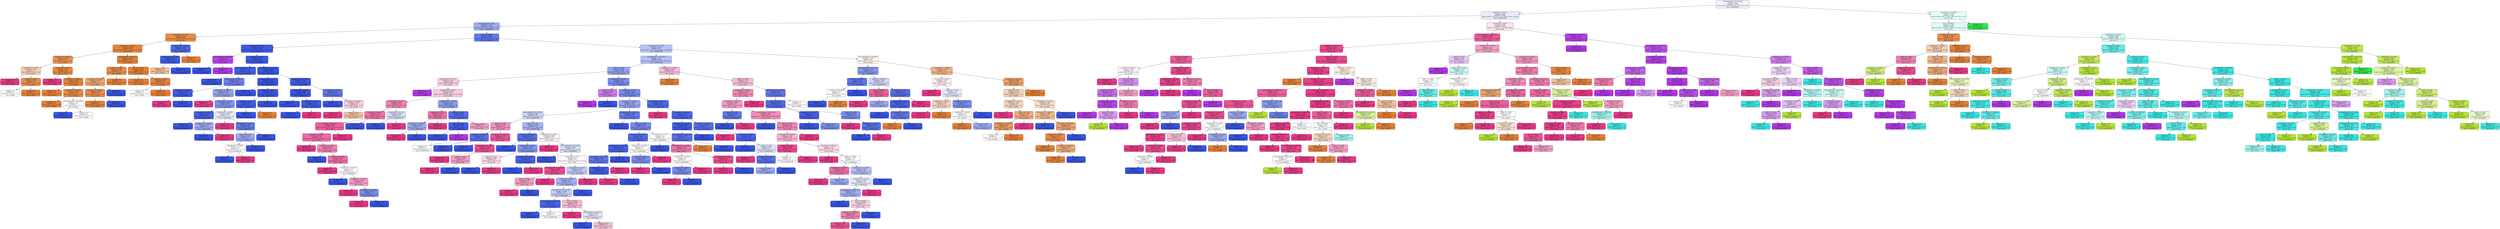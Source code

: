 digraph Tree {
node [shape=box, style="filled, rounded", color="black", fontname="helvetica"] ;
edge [fontname="helvetica"] ;
0 [label="minoraxislength <= 210.566\nentropy = 2.652\nsamples = 4309\nvalue = [1011, 676, 270, 823, 1745, 930, 1350]\nclass = DERMASON", fillcolor="#f1f3fd"] ;
1 [label="perimeter <= 762.27\nentropy = 2.04\nsamples = 3080\nvalue = [791.0, 54.0, 0.0, 31.0, 1745.0, 914.0, 1335.0]\nclass = DERMASON", fillcolor="#e8ebfc"] ;
0 -> 1 [labeldistance=2.5, labelangle=45, headlabel="True"] ;
2 [label="aspectration <= 1.324\nentropy = 1.313\nsamples = 1736\nvalue = [721, 1, 0, 0, 1728, 20, 272]\nclass = DERMASON", fillcolor="#9cabf2"] ;
1 -> 2 ;
3 [label="shapefactor1 <= 0.007\nentropy = 0.45\nsamples = 449\nvalue = [653.0, 0.0, 0.0, 0.0, 49.0, 0.0, 8.0]\nclass = SEKER", fillcolor="#e78c4a"] ;
2 -> 3 ;
4 [label="compactness <= 0.881\nentropy = 0.169\nsamples = 420\nvalue = [648.0, 0.0, 0.0, 0.0, 6.0, 0.0, 8.0]\nclass = SEKER", fillcolor="#e6843d"] ;
3 -> 4 ;
5 [label="convexarea <= 37078.5\nentropy = 0.623\nsamples = 53\nvalue = [72, 0, 0, 0, 2, 0, 8]\nclass = SEKER", fillcolor="#e99254"] ;
4 -> 5 ;
6 [label="shapefactor4 <= 0.997\nentropy = 1.221\nsamples = 11\nvalue = [10, 0, 0, 0, 1, 0, 6]\nclass = SEKER", fillcolor="#f6d1b7"] ;
5 -> 6 ;
7 [label="entropy = 0.0\nsamples = 2\nvalue = [0, 0, 0, 0, 0, 0, 6]\nclass = SIRA", fillcolor="#e53986"] ;
6 -> 7 ;
8 [label="solidity <= 0.986\nentropy = 0.439\nsamples = 9\nvalue = [10, 0, 0, 0, 1, 0, 0]\nclass = SEKER", fillcolor="#e88e4d"] ;
6 -> 8 ;
9 [label="entropy = 1.0\nsamples = 2\nvalue = [1, 0, 0, 0, 1, 0, 0]\nclass = SEKER", fillcolor="#ffffff"] ;
8 -> 9 ;
10 [label="entropy = 0.0\nsamples = 7\nvalue = [9, 0, 0, 0, 0, 0, 0]\nclass = SEKER", fillcolor="#e58139"] ;
8 -> 10 ;
11 [label="eccentricity <= 0.63\nentropy = 0.312\nsamples = 42\nvalue = [62, 0, 0, 0, 1, 0, 2]\nclass = SEKER", fillcolor="#e68742"] ;
5 -> 11 ;
12 [label="entropy = 0.0\nsamples = 1\nvalue = [0, 0, 0, 0, 0, 0, 1]\nclass = SIRA", fillcolor="#e53986"] ;
11 -> 12 ;
13 [label="convexarea <= 40659.0\nentropy = 0.232\nsamples = 41\nvalue = [62, 0, 0, 0, 1, 0, 1]\nclass = SEKER", fillcolor="#e6853f"] ;
11 -> 13 ;
14 [label="entropy = 0.0\nsamples = 23\nvalue = [39, 0, 0, 0, 0, 0, 0]\nclass = SEKER", fillcolor="#e58139"] ;
13 -> 14 ;
15 [label="shapefactor1 <= 0.006\nentropy = 0.482\nsamples = 18\nvalue = [23, 0, 0, 0, 1, 0, 1]\nclass = SEKER", fillcolor="#e78c49"] ;
13 -> 15 ;
16 [label="entropy = 0.0\nsamples = 15\nvalue = [22, 0, 0, 0, 0, 0, 0]\nclass = SEKER", fillcolor="#e58139"] ;
15 -> 16 ;
17 [label="majoraxislength <= 259.688\nentropy = 1.585\nsamples = 3\nvalue = [1, 0, 0, 0, 1, 0, 1]\nclass = SEKER", fillcolor="#ffffff"] ;
15 -> 17 ;
18 [label="entropy = 0.0\nsamples = 1\nvalue = [0, 0, 0, 0, 1, 0, 0]\nclass = DERMASON", fillcolor="#3956e5"] ;
17 -> 18 ;
19 [label="entropy = 1.0\nsamples = 2\nvalue = [1, 0, 0, 0, 0, 0, 1]\nclass = SEKER", fillcolor="#ffffff"] ;
17 -> 19 ;
20 [label="minoraxislength <= 187.311\nentropy = 0.059\nsamples = 367\nvalue = [576, 0, 0, 0, 4, 0, 0]\nclass = SEKER", fillcolor="#e5823a"] ;
4 -> 20 ;
21 [label="solidity <= 0.989\nentropy = 0.391\nsamples = 24\nvalue = [36, 0, 0, 0, 3, 0, 0]\nclass = SEKER", fillcolor="#e78c49"] ;
20 -> 21 ;
22 [label="convexarea <= 33956.0\nentropy = 0.779\nsamples = 9\nvalue = [10, 0, 0, 0, 3, 0, 0]\nclass = SEKER", fillcolor="#eda774"] ;
21 -> 22 ;
23 [label="perimeter <= 676.575\nentropy = 0.439\nsamples = 8\nvalue = [10, 0, 0, 0, 1, 0, 0]\nclass = SEKER", fillcolor="#e88e4d"] ;
22 -> 23 ;
24 [label="entropy = 0.0\nsamples = 7\nvalue = [10, 0, 0, 0, 0, 0, 0]\nclass = SEKER", fillcolor="#e58139"] ;
23 -> 24 ;
25 [label="entropy = 0.0\nsamples = 1\nvalue = [0, 0, 0, 0, 1, 0, 0]\nclass = DERMASON", fillcolor="#3956e5"] ;
23 -> 25 ;
26 [label="entropy = 0.0\nsamples = 1\nvalue = [0, 0, 0, 0, 2, 0, 0]\nclass = DERMASON", fillcolor="#3956e5"] ;
22 -> 26 ;
27 [label="entropy = 0.0\nsamples = 15\nvalue = [26, 0, 0, 0, 0, 0, 0]\nclass = SEKER", fillcolor="#e58139"] ;
21 -> 27 ;
28 [label="area <= 41651.5\nentropy = 0.019\nsamples = 343\nvalue = [540, 0, 0, 0, 1, 0, 0]\nclass = SEKER", fillcolor="#e58139"] ;
20 -> 28 ;
29 [label="entropy = 0.0\nsamples = 321\nvalue = [509, 0, 0, 0, 0, 0, 0]\nclass = SEKER", fillcolor="#e58139"] ;
28 -> 29 ;
30 [label="roundness <= 0.943\nentropy = 0.201\nsamples = 22\nvalue = [31, 0, 0, 0, 1, 0, 0]\nclass = SEKER", fillcolor="#e6853f"] ;
28 -> 30 ;
31 [label="entropy = 1.0\nsamples = 2\nvalue = [1, 0, 0, 0, 1, 0, 0]\nclass = SEKER", fillcolor="#ffffff"] ;
30 -> 31 ;
32 [label="entropy = 0.0\nsamples = 20\nvalue = [30, 0, 0, 0, 0, 0, 0]\nclass = SEKER", fillcolor="#e58139"] ;
30 -> 32 ;
33 [label="shapefactor4 <= 0.999\nentropy = 0.482\nsamples = 29\nvalue = [5, 0, 0, 0, 43, 0, 0]\nclass = DERMASON", fillcolor="#506ae8"] ;
3 -> 33 ;
34 [label="shapefactor2 <= 0.003\nentropy = 0.262\nsamples = 27\nvalue = [2, 0, 0, 0, 43, 0, 0]\nclass = DERMASON", fillcolor="#425ee6"] ;
33 -> 34 ;
35 [label="entropy = 0.918\nsamples = 2\nvalue = [2, 0, 0, 0, 1, 0, 0]\nclass = SEKER", fillcolor="#f2c09c"] ;
34 -> 35 ;
36 [label="entropy = 0.0\nsamples = 25\nvalue = [0, 0, 0, 0, 42, 0, 0]\nclass = DERMASON", fillcolor="#3956e5"] ;
34 -> 36 ;
37 [label="entropy = 0.0\nsamples = 2\nvalue = [3, 0, 0, 0, 0, 0, 0]\nclass = SEKER", fillcolor="#e58139"] ;
33 -> 37 ;
38 [label="area <= 35440.0\nentropy = 0.845\nsamples = 1287\nvalue = [68, 1, 0, 0, 1679, 20, 264]\nclass = DERMASON", fillcolor="#6178ea"] ;
2 -> 38 ;
39 [label="compactness <= 0.747\nentropy = 0.201\nsamples = 812\nvalue = [3.0, 0.0, 0.0, 0.0, 1255.0, 13.0, 16.0]\nclass = DERMASON", fillcolor="#3e5ae6"] ;
38 -> 39 ;
40 [label="majoraxislength <= 260.683\nentropy = 0.371\nsamples = 8\nvalue = [0, 0, 0, 0, 1, 13, 0]\nclass = HOROZ", fillcolor="#b748e7"] ;
39 -> 40 ;
41 [label="entropy = 0.0\nsamples = 1\nvalue = [0, 0, 0, 0, 1, 0, 0]\nclass = DERMASON", fillcolor="#3956e5"] ;
40 -> 41 ;
42 [label="entropy = 0.0\nsamples = 7\nvalue = [0, 0, 0, 0, 0, 13, 0]\nclass = HOROZ", fillcolor="#b139e5"] ;
40 -> 42 ;
43 [label="roundness <= 0.891\nentropy = 0.121\nsamples = 804\nvalue = [3, 0, 0, 0, 1254, 0, 16]\nclass = DERMASON", fillcolor="#3c59e5"] ;
39 -> 43 ;
44 [label="minoraxislength <= 160.925\nentropy = 0.315\nsamples = 137\nvalue = [0, 0, 0, 0, 199, 0, 12]\nclass = DERMASON", fillcolor="#4560e7"] ;
43 -> 44 ;
45 [label="entropy = 0.0\nsamples = 95\nvalue = [0, 0, 0, 0, 154, 0, 0]\nclass = DERMASON", fillcolor="#3956e5"] ;
44 -> 45 ;
46 [label="equivdiameter <= 206.137\nentropy = 0.742\nsamples = 42\nvalue = [0, 0, 0, 0, 45, 0, 12]\nclass = DERMASON", fillcolor="#6e83ec"] ;
44 -> 46 ;
47 [label="shapefactor4 <= 0.987\nentropy = 0.267\nsamples = 16\nvalue = [0, 0, 0, 0, 21, 0, 1]\nclass = DERMASON", fillcolor="#425ee6"] ;
46 -> 47 ;
48 [label="entropy = 0.0\nsamples = 1\nvalue = [0, 0, 0, 0, 0, 0, 1]\nclass = SIRA", fillcolor="#e53986"] ;
47 -> 48 ;
49 [label="entropy = 0.0\nsamples = 15\nvalue = [0, 0, 0, 0, 21, 0, 0]\nclass = DERMASON", fillcolor="#3956e5"] ;
47 -> 49 ;
50 [label="convexarea <= 33885.0\nentropy = 0.898\nsamples = 26\nvalue = [0, 0, 0, 0, 24, 0, 11]\nclass = DERMASON", fillcolor="#94a3f1"] ;
46 -> 50 ;
51 [label="entropy = 0.0\nsamples = 1\nvalue = [0, 0, 0, 0, 0, 0, 2]\nclass = SIRA", fillcolor="#e53986"] ;
50 -> 51 ;
52 [label="shapefactor2 <= 0.002\nentropy = 0.845\nsamples = 25\nvalue = [0, 0, 0, 0, 24, 0, 9]\nclass = DERMASON", fillcolor="#8395ef"] ;
50 -> 52 ;
53 [label="roundness <= 0.887\nentropy = 0.337\nsamples = 12\nvalue = [0, 0, 0, 0, 15, 0, 1]\nclass = DERMASON", fillcolor="#4661e7"] ;
52 -> 53 ;
54 [label="entropy = 0.0\nsamples = 9\nvalue = [0, 0, 0, 0, 13, 0, 0]\nclass = DERMASON", fillcolor="#3956e5"] ;
53 -> 54 ;
55 [label="shapefactor1 <= 0.008\nentropy = 0.918\nsamples = 3\nvalue = [0, 0, 0, 0, 2, 0, 1]\nclass = DERMASON", fillcolor="#9caaf2"] ;
53 -> 55 ;
56 [label="entropy = 0.0\nsamples = 2\nvalue = [0, 0, 0, 0, 2, 0, 0]\nclass = DERMASON", fillcolor="#3956e5"] ;
55 -> 56 ;
57 [label="entropy = 0.0\nsamples = 1\nvalue = [0, 0, 0, 0, 0, 0, 1]\nclass = SIRA", fillcolor="#e53986"] ;
55 -> 57 ;
58 [label="compactness <= 0.799\nentropy = 0.998\nsamples = 13\nvalue = [0, 0, 0, 0, 9, 0, 8]\nclass = DERMASON", fillcolor="#e9ecfc"] ;
52 -> 58 ;
59 [label="entropy = 0.0\nsamples = 4\nvalue = [0, 0, 0, 0, 0, 0, 6]\nclass = SIRA", fillcolor="#e53986"] ;
58 -> 59 ;
60 [label="equivdiameter <= 210.02\nentropy = 0.684\nsamples = 9\nvalue = [0, 0, 0, 0, 9, 0, 2]\nclass = DERMASON", fillcolor="#657ceb"] ;
58 -> 60 ;
61 [label="extent <= 0.784\nentropy = 0.918\nsamples = 5\nvalue = [0, 0, 0, 0, 4, 0, 2]\nclass = DERMASON", fillcolor="#9caaf2"] ;
60 -> 61 ;
62 [label="shapefactor4 <= 0.996\nentropy = 1.0\nsamples = 4\nvalue = [0, 0, 0, 0, 2, 0, 2]\nclass = DERMASON", fillcolor="#ffffff"] ;
61 -> 62 ;
63 [label="entropy = 0.0\nsamples = 2\nvalue = [0, 0, 0, 0, 2, 0, 0]\nclass = DERMASON", fillcolor="#3956e5"] ;
62 -> 63 ;
64 [label="entropy = 0.0\nsamples = 2\nvalue = [0, 0, 0, 0, 0, 0, 2]\nclass = SIRA", fillcolor="#e53986"] ;
62 -> 64 ;
65 [label="entropy = 0.0\nsamples = 1\nvalue = [0, 0, 0, 0, 2, 0, 0]\nclass = DERMASON", fillcolor="#3956e5"] ;
61 -> 65 ;
66 [label="entropy = 0.0\nsamples = 4\nvalue = [0, 0, 0, 0, 5, 0, 0]\nclass = DERMASON", fillcolor="#3956e5"] ;
60 -> 66 ;
67 [label="equivdiameter <= 207.037\nentropy = 0.064\nsamples = 667\nvalue = [3, 0, 0, 0, 1055, 0, 4]\nclass = DERMASON", fillcolor="#3a57e5"] ;
43 -> 67 ;
68 [label="shapefactor3 <= 0.719\nentropy = 0.013\nsamples = 564\nvalue = [1, 0, 0, 0, 895, 0, 0]\nclass = DERMASON", fillcolor="#3956e5"] ;
67 -> 68 ;
69 [label="entropy = 0.0\nsamples = 488\nvalue = [0, 0, 0, 0, 782, 0, 0]\nclass = DERMASON", fillcolor="#3956e5"] ;
68 -> 69 ;
70 [label="roundness <= 0.922\nentropy = 0.073\nsamples = 76\nvalue = [1, 0, 0, 0, 113, 0, 0]\nclass = DERMASON", fillcolor="#3b57e5"] ;
68 -> 70 ;
71 [label="roundness <= 0.92\nentropy = 0.31\nsamples = 14\nvalue = [1, 0, 0, 0, 17, 0, 0]\nclass = DERMASON", fillcolor="#4560e7"] ;
70 -> 71 ;
72 [label="entropy = 0.0\nsamples = 13\nvalue = [0, 0, 0, 0, 17, 0, 0]\nclass = DERMASON", fillcolor="#3956e5"] ;
71 -> 72 ;
73 [label="entropy = 0.0\nsamples = 1\nvalue = [1, 0, 0, 0, 0, 0, 0]\nclass = SEKER", fillcolor="#e58139"] ;
71 -> 73 ;
74 [label="entropy = 0.0\nsamples = 62\nvalue = [0, 0, 0, 0, 96, 0, 0]\nclass = DERMASON", fillcolor="#3956e5"] ;
70 -> 74 ;
75 [label="shapefactor4 <= 0.998\nentropy = 0.258\nsamples = 103\nvalue = [2, 0, 0, 0, 160, 0, 4]\nclass = DERMASON", fillcolor="#405ce6"] ;
67 -> 75 ;
76 [label="shapefactor1 <= 0.008\nentropy = 0.062\nsamples = 86\nvalue = [0, 0, 0, 0, 137, 0, 1]\nclass = DERMASON", fillcolor="#3a57e5"] ;
75 -> 76 ;
77 [label="entropy = 0.0\nsamples = 71\nvalue = [0, 0, 0, 0, 117, 0, 0]\nclass = DERMASON", fillcolor="#3956e5"] ;
76 -> 77 ;
78 [label="shapefactor3 <= 0.651\nentropy = 0.276\nsamples = 15\nvalue = [0, 0, 0, 0, 20, 0, 1]\nclass = DERMASON", fillcolor="#435ee6"] ;
76 -> 78 ;
79 [label="entropy = 0.0\nsamples = 14\nvalue = [0, 0, 0, 0, 20, 0, 0]\nclass = DERMASON", fillcolor="#3956e5"] ;
78 -> 79 ;
80 [label="entropy = 0.0\nsamples = 1\nvalue = [0, 0, 0, 0, 0, 0, 1]\nclass = SIRA", fillcolor="#e53986"] ;
78 -> 80 ;
81 [label="compactness <= 0.835\nentropy = 0.85\nsamples = 17\nvalue = [2, 0, 0, 0, 23, 0, 3]\nclass = DERMASON", fillcolor="#6178ea"] ;
75 -> 81 ;
82 [label="entropy = 0.0\nsamples = 13\nvalue = [0, 0, 0, 0, 22, 0, 0]\nclass = DERMASON", fillcolor="#3956e5"] ;
81 -> 82 ;
83 [label="roundness <= 0.928\nentropy = 1.459\nsamples = 4\nvalue = [2, 0, 0, 0, 1, 0, 3]\nclass = SIRA", fillcolor="#f8cee1"] ;
81 -> 83 ;
84 [label="entropy = 0.0\nsamples = 2\nvalue = [0, 0, 0, 0, 0, 0, 3]\nclass = SIRA", fillcolor="#e53986"] ;
83 -> 84 ;
85 [label="entropy = 0.918\nsamples = 2\nvalue = [2, 0, 0, 0, 1, 0, 0]\nclass = SEKER", fillcolor="#f2c09c"] ;
83 -> 85 ;
86 [label="shapefactor3 <= 0.706\nentropy = 1.374\nsamples = 475\nvalue = [65.0, 1.0, 0.0, 0.0, 424.0, 7.0, 248.0]\nclass = DERMASON", fillcolor="#b9c3f6"] ;
38 -> 86 ;
87 [label="equivdiameter <= 225.884\nentropy = 1.13\nsamples = 395\nvalue = [7.0, 1.0, 0.0, 0.0, 373.0, 7.0, 227.0]\nclass = DERMASON", fillcolor="#b4bff5"] ;
86 -> 87 ;
88 [label="solidity <= 0.987\nentropy = 1.026\nsamples = 299\nvalue = [2, 0, 0, 0, 318, 7, 142]\nclass = DERMASON", fillcolor="#94a4f1"] ;
87 -> 88 ;
89 [label="compactness <= 0.755\nentropy = 1.189\nsamples = 66\nvalue = [0, 0, 0, 0, 39, 4, 54]\nclass = SIRA", fillcolor="#f8cce0"] ;
88 -> 89 ;
90 [label="entropy = 0.0\nsamples = 3\nvalue = [0, 0, 0, 0, 0, 3, 0]\nclass = HOROZ", fillcolor="#b139e5"] ;
89 -> 90 ;
91 [label="shapefactor4 <= 0.997\nentropy = 1.056\nsamples = 63\nvalue = [0.0, 0.0, 0.0, 0.0, 39.0, 1.0, 54.0]\nclass = SIRA", fillcolor="#f8c9de"] ;
89 -> 91 ;
92 [label="aspectration <= 1.615\nentropy = 0.847\nsamples = 42\nvalue = [0, 0, 0, 0, 17, 0, 45]\nclass = SIRA", fillcolor="#ef84b4"] ;
91 -> 92 ;
93 [label="roundness <= 0.901\nentropy = 0.772\nsamples = 36\nvalue = [0, 0, 0, 0, 12, 0, 41]\nclass = SIRA", fillcolor="#ed73a9"] ;
92 -> 93 ;
94 [label="perimeter <= 746.797\nentropy = 0.642\nsamples = 33\nvalue = [0.0, 0.0, 0.0, 0.0, 8.0, 0.0, 41.0]\nclass = SIRA", fillcolor="#ea609e"] ;
93 -> 94 ;
95 [label="perimeter <= 720.495\nentropy = 0.732\nsamples = 26\nvalue = [0.0, 0.0, 0.0, 0.0, 8.0, 0.0, 31.0]\nclass = SIRA", fillcolor="#ec6ca5"] ;
94 -> 95 ;
96 [label="entropy = 0.0\nsamples = 6\nvalue = [0, 0, 0, 0, 0, 0, 9]\nclass = SIRA", fillcolor="#e53986"] ;
95 -> 96 ;
97 [label="roundness <= 0.865\nentropy = 0.837\nsamples = 20\nvalue = [0, 0, 0, 0, 8, 0, 22]\nclass = SIRA", fillcolor="#ee81b2"] ;
95 -> 97 ;
98 [label="entropy = 0.0\nsamples = 2\nvalue = [0, 0, 0, 0, 2, 0, 0]\nclass = DERMASON", fillcolor="#3956e5"] ;
97 -> 98 ;
99 [label="roundness <= 0.881\nentropy = 0.75\nsamples = 18\nvalue = [0, 0, 0, 0, 6, 0, 22]\nclass = SIRA", fillcolor="#ec6fa7"] ;
97 -> 99 ;
100 [label="entropy = 0.0\nsamples = 8\nvalue = [0, 0, 0, 0, 0, 0, 16]\nclass = SIRA", fillcolor="#e53986"] ;
99 -> 100 ;
101 [label="shapefactor4 <= 0.993\nentropy = 1.0\nsamples = 10\nvalue = [0, 0, 0, 0, 6, 0, 6]\nclass = DERMASON", fillcolor="#ffffff"] ;
99 -> 101 ;
102 [label="entropy = 0.0\nsamples = 3\nvalue = [0, 0, 0, 0, 3, 0, 0]\nclass = DERMASON", fillcolor="#3956e5"] ;
101 -> 102 ;
103 [label="shapefactor1 <= 0.007\nentropy = 0.918\nsamples = 7\nvalue = [0, 0, 0, 0, 3, 0, 6]\nclass = SIRA", fillcolor="#f29cc2"] ;
101 -> 103 ;
104 [label="entropy = 0.0\nsamples = 4\nvalue = [0, 0, 0, 0, 0, 0, 5]\nclass = SIRA", fillcolor="#e53986"] ;
103 -> 104 ;
105 [label="shapefactor4 <= 0.996\nentropy = 0.811\nsamples = 3\nvalue = [0, 0, 0, 0, 3, 0, 1]\nclass = DERMASON", fillcolor="#7b8eee"] ;
103 -> 105 ;
106 [label="entropy = 0.0\nsamples = 1\nvalue = [0, 0, 0, 0, 0, 0, 1]\nclass = SIRA", fillcolor="#e53986"] ;
105 -> 106 ;
107 [label="entropy = 0.0\nsamples = 2\nvalue = [0, 0, 0, 0, 3, 0, 0]\nclass = DERMASON", fillcolor="#3956e5"] ;
105 -> 107 ;
108 [label="entropy = 0.0\nsamples = 7\nvalue = [0, 0, 0, 0, 0, 0, 10]\nclass = SIRA", fillcolor="#e53986"] ;
94 -> 108 ;
109 [label="entropy = 0.0\nsamples = 3\nvalue = [0, 0, 0, 0, 4, 0, 0]\nclass = DERMASON", fillcolor="#3956e5"] ;
93 -> 109 ;
110 [label="aspectration <= 1.702\nentropy = 0.991\nsamples = 6\nvalue = [0, 0, 0, 0, 5, 0, 4]\nclass = DERMASON", fillcolor="#d7ddfa"] ;
92 -> 110 ;
111 [label="entropy = 0.0\nsamples = 4\nvalue = [0, 0, 0, 0, 5, 0, 0]\nclass = DERMASON", fillcolor="#3956e5"] ;
110 -> 111 ;
112 [label="entropy = 0.0\nsamples = 2\nvalue = [0, 0, 0, 0, 0, 0, 4]\nclass = SIRA", fillcolor="#e53986"] ;
110 -> 112 ;
113 [label="compactness <= 0.785\nentropy = 1.043\nsamples = 21\nvalue = [0, 0, 0, 0, 22, 1, 9]\nclass = DERMASON", fillcolor="#8f9ff0"] ;
91 -> 113 ;
114 [label="shapefactor3 <= 0.6\nentropy = 0.764\nsamples = 6\nvalue = [0, 0, 0, 0, 2, 0, 7]\nclass = SIRA", fillcolor="#ec72a9"] ;
113 -> 114 ;
115 [label="shapefactor1 <= 0.007\nentropy = 0.918\nsamples = 3\nvalue = [0, 0, 0, 0, 2, 0, 1]\nclass = DERMASON", fillcolor="#9caaf2"] ;
114 -> 115 ;
116 [label="entropy = 0.0\nsamples = 1\nvalue = [0, 0, 0, 0, 0, 0, 1]\nclass = SIRA", fillcolor="#e53986"] ;
115 -> 116 ;
117 [label="entropy = 0.0\nsamples = 2\nvalue = [0, 0, 0, 0, 2, 0, 0]\nclass = DERMASON", fillcolor="#3956e5"] ;
115 -> 117 ;
118 [label="entropy = 0.0\nsamples = 3\nvalue = [0, 0, 0, 0, 0, 0, 6]\nclass = SIRA", fillcolor="#e53986"] ;
114 -> 118 ;
119 [label="solidity <= 0.987\nentropy = 0.678\nsamples = 15\nvalue = [0, 0, 0, 0, 20, 1, 2]\nclass = DERMASON", fillcolor="#556ee9"] ;
113 -> 119 ;
120 [label="extent <= 0.785\nentropy = 0.286\nsamples = 13\nvalue = [0, 0, 0, 0, 19, 1, 0]\nclass = DERMASON", fillcolor="#435fe6"] ;
119 -> 120 ;
121 [label="entropy = 0.0\nsamples = 12\nvalue = [0, 0, 0, 0, 19, 0, 0]\nclass = DERMASON", fillcolor="#3956e5"] ;
120 -> 121 ;
122 [label="entropy = 0.0\nsamples = 1\nvalue = [0, 0, 0, 0, 0, 1, 0]\nclass = HOROZ", fillcolor="#b139e5"] ;
120 -> 122 ;
123 [label="entropy = 0.918\nsamples = 2\nvalue = [0, 0, 0, 0, 1, 0, 2]\nclass = SIRA", fillcolor="#f29cc2"] ;
119 -> 123 ;
124 [label="shapefactor4 <= 0.993\nentropy = 0.9\nsamples = 233\nvalue = [2, 0, 0, 0, 279, 3, 88]\nclass = DERMASON", fillcolor="#7a8dee"] ;
88 -> 124 ;
125 [label="extent <= 0.735\nentropy = 0.811\nsamples = 3\nvalue = [0, 0, 0, 0, 1, 3, 0]\nclass = HOROZ", fillcolor="#cb7bee"] ;
124 -> 125 ;
126 [label="entropy = 0.0\nsamples = 2\nvalue = [0, 0, 0, 0, 0, 3, 0]\nclass = HOROZ", fillcolor="#b139e5"] ;
125 -> 126 ;
127 [label="entropy = 0.0\nsamples = 1\nvalue = [0, 0, 0, 0, 1, 0, 0]\nclass = DERMASON", fillcolor="#3956e5"] ;
125 -> 127 ;
128 [label="roundness <= 0.917\nentropy = 0.84\nsamples = 230\nvalue = [2, 0, 0, 0, 278, 0, 88]\nclass = DERMASON", fillcolor="#798ced"] ;
124 -> 128 ;
129 [label="shapefactor1 <= 0.007\nentropy = 0.903\nsamples = 159\nvalue = [0, 0, 0, 0, 167, 0, 78]\nclass = DERMASON", fillcolor="#95a5f1"] ;
128 -> 129 ;
130 [label="minoraxislength <= 178.067\nentropy = 0.984\nsamples = 86\nvalue = [0, 0, 0, 0, 78, 0, 58]\nclass = DERMASON", fillcolor="#ccd4f8"] ;
129 -> 130 ;
131 [label="solidity <= 0.989\nentropy = 0.894\nsamples = 17\nvalue = [0, 0, 0, 0, 9, 0, 20]\nclass = SIRA", fillcolor="#f192bc"] ;
130 -> 131 ;
132 [label="convexarea <= 36841.0\nentropy = 0.592\nsamples = 6\nvalue = [0, 0, 0, 0, 6, 0, 1]\nclass = DERMASON", fillcolor="#5a72e9"] ;
131 -> 132 ;
133 [label="entropy = 1.0\nsamples = 2\nvalue = [0, 0, 0, 0, 1, 0, 1]\nclass = DERMASON", fillcolor="#ffffff"] ;
132 -> 133 ;
134 [label="entropy = 0.0\nsamples = 4\nvalue = [0, 0, 0, 0, 5, 0, 0]\nclass = DERMASON", fillcolor="#3956e5"] ;
132 -> 134 ;
135 [label="convexarea <= 36928.0\nentropy = 0.575\nsamples = 11\nvalue = [0, 0, 0, 0, 3, 0, 19]\nclass = SIRA", fillcolor="#e95899"] ;
131 -> 135 ;
136 [label="entropy = 0.0\nsamples = 1\nvalue = [0, 0, 0, 0, 1, 0, 0]\nclass = DERMASON", fillcolor="#3956e5"] ;
135 -> 136 ;
137 [label="aspectration <= 1.564\nentropy = 0.454\nsamples = 10\nvalue = [0, 0, 0, 0, 2, 0, 19]\nclass = SIRA", fillcolor="#e84e93"] ;
135 -> 137 ;
138 [label="entropy = 0.0\nsamples = 6\nvalue = [0, 0, 0, 0, 0, 0, 15]\nclass = SIRA", fillcolor="#e53986"] ;
137 -> 138 ;
139 [label="solidity <= 0.99\nentropy = 0.918\nsamples = 4\nvalue = [0, 0, 0, 0, 2, 0, 4]\nclass = SIRA", fillcolor="#f29cc2"] ;
137 -> 139 ;
140 [label="entropy = 0.0\nsamples = 2\nvalue = [0, 0, 0, 0, 0, 0, 4]\nclass = SIRA", fillcolor="#e53986"] ;
139 -> 140 ;
141 [label="entropy = 0.0\nsamples = 2\nvalue = [0, 0, 0, 0, 2, 0, 0]\nclass = DERMASON", fillcolor="#3956e5"] ;
139 -> 141 ;
142 [label="extent <= 0.746\nentropy = 0.939\nsamples = 69\nvalue = [0, 0, 0, 0, 69, 0, 38]\nclass = DERMASON", fillcolor="#a6b3f3"] ;
130 -> 142 ;
143 [label="convexarea <= 39117.0\nentropy = 0.567\nsamples = 27\nvalue = [0, 0, 0, 0, 39, 0, 6]\nclass = DERMASON", fillcolor="#5770e9"] ;
142 -> 143 ;
144 [label="entropy = 0.0\nsamples = 13\nvalue = [0, 0, 0, 0, 23, 0, 0]\nclass = DERMASON", fillcolor="#3956e5"] ;
143 -> 144 ;
145 [label="aspectration <= 1.487\nentropy = 0.845\nsamples = 14\nvalue = [0, 0, 0, 0, 16, 0, 6]\nclass = DERMASON", fillcolor="#8395ef"] ;
143 -> 145 ;
146 [label="extent <= 0.717\nentropy = 0.991\nsamples = 6\nvalue = [0, 0, 0, 0, 4, 0, 5]\nclass = SIRA", fillcolor="#fad7e7"] ;
145 -> 146 ;
147 [label="entropy = 0.0\nsamples = 3\nvalue = [0, 0, 0, 0, 4, 0, 0]\nclass = DERMASON", fillcolor="#3956e5"] ;
146 -> 147 ;
148 [label="entropy = 0.0\nsamples = 3\nvalue = [0, 0, 0, 0, 0, 0, 5]\nclass = SIRA", fillcolor="#e53986"] ;
146 -> 148 ;
149 [label="aspectration <= 1.561\nentropy = 0.391\nsamples = 8\nvalue = [0, 0, 0, 0, 12, 0, 1]\nclass = DERMASON", fillcolor="#4964e7"] ;
145 -> 149 ;
150 [label="entropy = 0.0\nsamples = 7\nvalue = [0, 0, 0, 0, 12, 0, 0]\nclass = DERMASON", fillcolor="#3956e5"] ;
149 -> 150 ;
151 [label="entropy = 0.0\nsamples = 1\nvalue = [0, 0, 0, 0, 0, 0, 1]\nclass = SIRA", fillcolor="#e53986"] ;
149 -> 151 ;
152 [label="shapefactor4 <= 0.996\nentropy = 0.999\nsamples = 42\nvalue = [0, 0, 0, 0, 30, 0, 32]\nclass = SIRA", fillcolor="#fdf3f7"] ;
142 -> 152 ;
153 [label="entropy = 0.0\nsamples = 5\nvalue = [0, 0, 0, 0, 0, 0, 8]\nclass = SIRA", fillcolor="#e53986"] ;
152 -> 153 ;
154 [label="minoraxislength <= 178.596\nentropy = 0.991\nsamples = 37\nvalue = [0, 0, 0, 0, 30, 0, 24]\nclass = DERMASON", fillcolor="#d7ddfa"] ;
152 -> 154 ;
155 [label="entropy = 0.0\nsamples = 5\nvalue = [0, 0, 0, 0, 7, 0, 0]\nclass = DERMASON", fillcolor="#3956e5"] ;
154 -> 155 ;
156 [label="eccentricity <= 0.73\nentropy = 1.0\nsamples = 32\nvalue = [0.0, 0.0, 0.0, 0.0, 23.0, 0.0, 24.0]\nclass = SIRA", fillcolor="#fef7fa"] ;
154 -> 156 ;
157 [label="minoraxislength <= 184.706\nentropy = 0.469\nsamples = 8\nvalue = [0, 0, 0, 0, 1, 0, 9]\nclass = SIRA", fillcolor="#e84f93"] ;
156 -> 157 ;
158 [label="extent <= 0.802\nentropy = 0.918\nsamples = 3\nvalue = [0, 0, 0, 0, 1, 0, 2]\nclass = SIRA", fillcolor="#f29cc2"] ;
157 -> 158 ;
159 [label="entropy = 0.0\nsamples = 2\nvalue = [0, 0, 0, 0, 0, 0, 2]\nclass = SIRA", fillcolor="#e53986"] ;
158 -> 159 ;
160 [label="entropy = 0.0\nsamples = 1\nvalue = [0, 0, 0, 0, 1, 0, 0]\nclass = DERMASON", fillcolor="#3956e5"] ;
158 -> 160 ;
161 [label="entropy = 0.0\nsamples = 5\nvalue = [0, 0, 0, 0, 0, 0, 7]\nclass = SIRA", fillcolor="#e53986"] ;
157 -> 161 ;
162 [label="shapefactor2 <= 0.002\nentropy = 0.974\nsamples = 24\nvalue = [0, 0, 0, 0, 22, 0, 15]\nclass = DERMASON", fillcolor="#c0c9f7"] ;
156 -> 162 ;
163 [label="compactness <= 0.825\nentropy = 0.937\nsamples = 21\nvalue = [0, 0, 0, 0, 22, 0, 12]\nclass = DERMASON", fillcolor="#a5b2f3"] ;
162 -> 163 ;
164 [label="equivdiameter <= 222.895\nentropy = 0.978\nsamples = 19\nvalue = [0, 0, 0, 0, 17, 0, 12]\nclass = DERMASON", fillcolor="#c5cdf7"] ;
163 -> 164 ;
165 [label="minoraxislength <= 181.762\nentropy = 0.439\nsamples = 7\nvalue = [0, 0, 0, 0, 10, 0, 1]\nclass = DERMASON", fillcolor="#4d67e8"] ;
164 -> 165 ;
166 [label="entropy = 0.0\nsamples = 5\nvalue = [0, 0, 0, 0, 9, 0, 0]\nclass = DERMASON", fillcolor="#3956e5"] ;
165 -> 166 ;
167 [label="entropy = 1.0\nsamples = 2\nvalue = [0, 0, 0, 0, 1, 0, 1]\nclass = DERMASON", fillcolor="#ffffff"] ;
165 -> 167 ;
168 [label="area <= 39332.0\nentropy = 0.964\nsamples = 12\nvalue = [0, 0, 0, 0, 7, 0, 11]\nclass = SIRA", fillcolor="#f6b7d3"] ;
164 -> 168 ;
169 [label="entropy = 0.0\nsamples = 4\nvalue = [0, 0, 0, 0, 0, 0, 5]\nclass = SIRA", fillcolor="#e53986"] ;
168 -> 169 ;
170 [label="equivdiameter <= 223.955\nentropy = 0.996\nsamples = 8\nvalue = [0, 0, 0, 0, 7, 0, 6]\nclass = DERMASON", fillcolor="#e3e7fb"] ;
168 -> 170 ;
171 [label="entropy = 0.0\nsamples = 1\nvalue = [0, 0, 0, 0, 3, 0, 0]\nclass = DERMASON", fillcolor="#3956e5"] ;
170 -> 171 ;
172 [label="entropy = 0.971\nsamples = 7\nvalue = [0, 0, 0, 0, 4, 0, 6]\nclass = SIRA", fillcolor="#f6bdd7"] ;
170 -> 172 ;
173 [label="entropy = 0.0\nsamples = 2\nvalue = [0, 0, 0, 0, 5, 0, 0]\nclass = DERMASON", fillcolor="#3956e5"] ;
163 -> 173 ;
174 [label="entropy = 0.0\nsamples = 3\nvalue = [0, 0, 0, 0, 0, 0, 3]\nclass = SIRA", fillcolor="#e53986"] ;
162 -> 174 ;
175 [label="minoraxislength <= 169.432\nentropy = 0.688\nsamples = 73\nvalue = [0, 0, 0, 0, 89, 0, 20]\nclass = DERMASON", fillcolor="#657ceb"] ;
129 -> 175 ;
176 [label="entropy = 0.0\nsamples = 14\nvalue = [0, 0, 0, 0, 23, 0, 0]\nclass = DERMASON", fillcolor="#3956e5"] ;
175 -> 176 ;
177 [label="extent <= 0.788\nentropy = 0.782\nsamples = 59\nvalue = [0, 0, 0, 0, 66, 0, 20]\nclass = DERMASON", fillcolor="#7589ed"] ;
175 -> 177 ;
178 [label="eccentricity <= 0.793\nentropy = 0.52\nsamples = 41\nvalue = [0, 0, 0, 0, 53, 0, 7]\nclass = DERMASON", fillcolor="#536ce8"] ;
177 -> 178 ;
179 [label="equivdiameter <= 214.852\nentropy = 0.381\nsamples = 36\nvalue = [0, 0, 0, 0, 50, 0, 4]\nclass = DERMASON", fillcolor="#4964e7"] ;
178 -> 179 ;
180 [label="equivdiameter <= 214.444\nentropy = 0.667\nsamples = 16\nvalue = [0, 0, 0, 0, 19, 0, 4]\nclass = DERMASON", fillcolor="#637aea"] ;
179 -> 180 ;
181 [label="shapefactor3 <= 0.63\nentropy = 0.286\nsamples = 13\nvalue = [0, 0, 0, 0, 19, 0, 1]\nclass = DERMASON", fillcolor="#435fe6"] ;
180 -> 181 ;
182 [label="entropy = 0.0\nsamples = 1\nvalue = [0, 0, 0, 0, 0, 0, 1]\nclass = SIRA", fillcolor="#e53986"] ;
181 -> 182 ;
183 [label="entropy = 0.0\nsamples = 12\nvalue = [0, 0, 0, 0, 19, 0, 0]\nclass = DERMASON", fillcolor="#3956e5"] ;
181 -> 183 ;
184 [label="entropy = 0.0\nsamples = 3\nvalue = [0, 0, 0, 0, 0, 0, 3]\nclass = SIRA", fillcolor="#e53986"] ;
180 -> 184 ;
185 [label="entropy = 0.0\nsamples = 20\nvalue = [0, 0, 0, 0, 31, 0, 0]\nclass = DERMASON", fillcolor="#3956e5"] ;
179 -> 185 ;
186 [label="shapefactor4 <= 0.998\nentropy = 1.0\nsamples = 5\nvalue = [0, 0, 0, 0, 3, 0, 3]\nclass = DERMASON", fillcolor="#ffffff"] ;
178 -> 186 ;
187 [label="area <= 38149.0\nentropy = 0.811\nsamples = 4\nvalue = [0, 0, 0, 0, 3, 0, 1]\nclass = DERMASON", fillcolor="#7b8eee"] ;
186 -> 187 ;
188 [label="entropy = 0.0\nsamples = 1\nvalue = [0, 0, 0, 0, 0, 0, 1]\nclass = SIRA", fillcolor="#e53986"] ;
187 -> 188 ;
189 [label="entropy = 0.0\nsamples = 3\nvalue = [0, 0, 0, 0, 3, 0, 0]\nclass = DERMASON", fillcolor="#3956e5"] ;
187 -> 189 ;
190 [label="entropy = 0.0\nsamples = 1\nvalue = [0, 0, 0, 0, 0, 0, 2]\nclass = SIRA", fillcolor="#e53986"] ;
186 -> 190 ;
191 [label="eccentricity <= 0.754\nentropy = 1.0\nsamples = 18\nvalue = [0, 0, 0, 0, 13, 0, 13]\nclass = DERMASON", fillcolor="#ffffff"] ;
177 -> 191 ;
192 [label="entropy = 0.0\nsamples = 5\nvalue = [0, 0, 0, 0, 9, 0, 0]\nclass = DERMASON", fillcolor="#3956e5"] ;
191 -> 192 ;
193 [label="majoraxislength <= 269.806\nentropy = 0.787\nsamples = 13\nvalue = [0, 0, 0, 0, 4, 0, 13]\nclass = SIRA", fillcolor="#ed76ab"] ;
191 -> 193 ;
194 [label="shapefactor3 <= 0.654\nentropy = 1.0\nsamples = 6\nvalue = [0, 0, 0, 0, 3, 0, 3]\nclass = DERMASON", fillcolor="#ffffff"] ;
193 -> 194 ;
195 [label="roundness <= 0.891\nentropy = 0.811\nsamples = 4\nvalue = [0, 0, 0, 0, 3, 0, 1]\nclass = DERMASON", fillcolor="#7b8eee"] ;
194 -> 195 ;
196 [label="entropy = 0.0\nsamples = 1\nvalue = [0, 0, 0, 0, 0, 0, 1]\nclass = SIRA", fillcolor="#e53986"] ;
195 -> 196 ;
197 [label="entropy = 0.0\nsamples = 3\nvalue = [0, 0, 0, 0, 3, 0, 0]\nclass = DERMASON", fillcolor="#3956e5"] ;
195 -> 197 ;
198 [label="entropy = 0.0\nsamples = 2\nvalue = [0, 0, 0, 0, 0, 0, 2]\nclass = SIRA", fillcolor="#e53986"] ;
194 -> 198 ;
199 [label="aspectration <= 1.625\nentropy = 0.439\nsamples = 7\nvalue = [0, 0, 0, 0, 1, 0, 10]\nclass = SIRA", fillcolor="#e84d92"] ;
193 -> 199 ;
200 [label="entropy = 0.0\nsamples = 6\nvalue = [0, 0, 0, 0, 0, 0, 10]\nclass = SIRA", fillcolor="#e53986"] ;
199 -> 200 ;
201 [label="entropy = 0.0\nsamples = 1\nvalue = [0, 0, 0, 0, 1, 0, 0]\nclass = DERMASON", fillcolor="#3956e5"] ;
199 -> 201 ;
202 [label="compactness <= 0.805\nentropy = 0.525\nsamples = 71\nvalue = [2, 0, 0, 0, 111, 0, 10]\nclass = DERMASON", fillcolor="#4e68e8"] ;
128 -> 202 ;
203 [label="entropy = 0.0\nsamples = 1\nvalue = [0, 0, 0, 0, 0, 0, 2]\nclass = SIRA", fillcolor="#e53986"] ;
202 -> 203 ;
204 [label="perimeter <= 716.741\nentropy = 0.471\nsamples = 70\nvalue = [2, 0, 0, 0, 111, 0, 8]\nclass = DERMASON", fillcolor="#4b65e7"] ;
202 -> 204 ;
205 [label="shapefactor1 <= 0.007\nentropy = 0.208\nsamples = 34\nvalue = [2, 0, 0, 0, 59, 0, 0]\nclass = DERMASON", fillcolor="#405ce6"] ;
204 -> 205 ;
206 [label="minoraxislength <= 180.619\nentropy = 0.592\nsamples = 7\nvalue = [2, 0, 0, 0, 12, 0, 0]\nclass = DERMASON", fillcolor="#5a72e9"] ;
205 -> 206 ;
207 [label="entropy = 0.0\nsamples = 1\nvalue = [2, 0, 0, 0, 0, 0, 0]\nclass = SEKER", fillcolor="#e58139"] ;
206 -> 207 ;
208 [label="entropy = 0.0\nsamples = 6\nvalue = [0, 0, 0, 0, 12, 0, 0]\nclass = DERMASON", fillcolor="#3956e5"] ;
206 -> 208 ;
209 [label="entropy = 0.0\nsamples = 27\nvalue = [0, 0, 0, 0, 47, 0, 0]\nclass = DERMASON", fillcolor="#3956e5"] ;
205 -> 209 ;
210 [label="perimeter <= 717.49\nentropy = 0.567\nsamples = 36\nvalue = [0, 0, 0, 0, 52, 0, 8]\nclass = DERMASON", fillcolor="#5770e9"] ;
204 -> 210 ;
211 [label="entropy = 0.0\nsamples = 2\nvalue = [0, 0, 0, 0, 0, 0, 3]\nclass = SIRA", fillcolor="#e53986"] ;
210 -> 211 ;
212 [label="roundness <= 0.928\nentropy = 0.429\nsamples = 34\nvalue = [0, 0, 0, 0, 52, 0, 5]\nclass = DERMASON", fillcolor="#4c66e8"] ;
210 -> 212 ;
213 [label="entropy = 0.0\nsamples = 27\nvalue = [0, 0, 0, 0, 46, 0, 0]\nclass = DERMASON", fillcolor="#3956e5"] ;
212 -> 213 ;
214 [label="solidity <= 0.99\nentropy = 0.994\nsamples = 7\nvalue = [0, 0, 0, 0, 6, 0, 5]\nclass = DERMASON", fillcolor="#dee3fb"] ;
212 -> 214 ;
215 [label="entropy = 0.0\nsamples = 3\nvalue = [0, 0, 0, 0, 0, 0, 4]\nclass = SIRA", fillcolor="#e53986"] ;
214 -> 215 ;
216 [label="roundness <= 0.934\nentropy = 0.592\nsamples = 4\nvalue = [0, 0, 0, 0, 6, 0, 1]\nclass = DERMASON", fillcolor="#5a72e9"] ;
214 -> 216 ;
217 [label="entropy = 0.918\nsamples = 2\nvalue = [0, 0, 0, 0, 2, 0, 1]\nclass = DERMASON", fillcolor="#9caaf2"] ;
216 -> 217 ;
218 [label="entropy = 0.0\nsamples = 2\nvalue = [0, 0, 0, 0, 4, 0, 0]\nclass = DERMASON", fillcolor="#3956e5"] ;
216 -> 218 ;
219 [label="shapefactor1 <= 0.007\nentropy = 1.201\nsamples = 96\nvalue = [5, 1, 0, 0, 55, 0, 85]\nclass = SIRA", fillcolor="#f6bed7"] ;
87 -> 219 ;
220 [label="entropy = 0.0\nsamples = 2\nvalue = [3, 0, 0, 0, 0, 0, 0]\nclass = SEKER", fillcolor="#e58139"] ;
219 -> 220 ;
221 [label="solidity <= 0.991\nentropy = 1.113\nsamples = 94\nvalue = [2, 1, 0, 0, 55, 0, 85]\nclass = SIRA", fillcolor="#f6bcd6"] ;
219 -> 221 ;
222 [label="compactness <= 0.826\nentropy = 0.921\nsamples = 77\nvalue = [0, 1, 0, 0, 32, 0, 82]\nclass = SIRA", fillcolor="#ef88b6"] ;
221 -> 222 ;
223 [label="compactness <= 0.779\nentropy = 0.984\nsamples = 67\nvalue = [0, 1, 0, 0, 32, 0, 66]\nclass = SIRA", fillcolor="#f29bc2"] ;
222 -> 223 ;
224 [label="extent <= 0.783\nentropy = 0.65\nsamples = 3\nvalue = [0, 0, 0, 0, 5, 0, 1]\nclass = DERMASON", fillcolor="#6178ea"] ;
223 -> 224 ;
225 [label="entropy = 0.0\nsamples = 2\nvalue = [0, 0, 0, 0, 5, 0, 0]\nclass = DERMASON", fillcolor="#3956e5"] ;
224 -> 225 ;
226 [label="entropy = 0.0\nsamples = 1\nvalue = [0, 0, 0, 0, 0, 0, 1]\nclass = SIRA", fillcolor="#e53986"] ;
224 -> 226 ;
227 [label="majoraxislength <= 275.275\nentropy = 0.95\nsamples = 64\nvalue = [0.0, 1.0, 0.0, 0.0, 27.0, 0.0, 65.0]\nclass = SIRA", fillcolor="#f08db9"] ;
223 -> 227 ;
228 [label="entropy = 0.0\nsamples = 2\nvalue = [0, 0, 0, 0, 3, 0, 0]\nclass = DERMASON", fillcolor="#3956e5"] ;
227 -> 228 ;
229 [label="extent <= 0.775\nentropy = 0.92\nsamples = 62\nvalue = [0, 1, 0, 0, 24, 0, 65]\nclass = SIRA", fillcolor="#ef84b4"] ;
227 -> 229 ;
230 [label="perimeter <= 750.904\nentropy = 1.06\nsamples = 44\nvalue = [0, 1, 0, 0, 24, 0, 39]\nclass = SIRA", fillcolor="#f5b5d2"] ;
229 -> 230 ;
231 [label="extent <= 0.707\nentropy = 0.414\nsamples = 8\nvalue = [0, 0, 0, 0, 1, 0, 11]\nclass = SIRA", fillcolor="#e74b91"] ;
230 -> 231 ;
232 [label="entropy = 1.0\nsamples = 2\nvalue = [0, 0, 0, 0, 1, 0, 1]\nclass = DERMASON", fillcolor="#ffffff"] ;
231 -> 232 ;
233 [label="entropy = 0.0\nsamples = 6\nvalue = [0, 0, 0, 0, 0, 0, 10]\nclass = SIRA", fillcolor="#e53986"] ;
231 -> 233 ;
234 [label="convexarea <= 40925.5\nentropy = 1.111\nsamples = 36\nvalue = [0, 1, 0, 0, 23, 0, 28]\nclass = SIRA", fillcolor="#fbddea"] ;
230 -> 234 ;
235 [label="entropy = 0.0\nsamples = 4\nvalue = [0, 0, 0, 0, 0, 0, 5]\nclass = SIRA", fillcolor="#e53986"] ;
234 -> 235 ;
236 [label="solidity <= 0.988\nentropy = 1.127\nsamples = 32\nvalue = [0, 1, 0, 0, 23, 0, 23]\nclass = DERMASON", fillcolor="#ffffff"] ;
234 -> 236 ;
237 [label="shapefactor4 <= 0.998\nentropy = 0.991\nsamples = 10\nvalue = [0, 1, 0, 0, 2, 0, 10]\nclass = SIRA", fillcolor="#ec6fa7"] ;
236 -> 237 ;
238 [label="entropy = 0.0\nsamples = 8\nvalue = [0, 0, 0, 0, 0, 0, 10]\nclass = SIRA", fillcolor="#e53986"] ;
237 -> 238 ;
239 [label="entropy = 0.918\nsamples = 2\nvalue = [0, 1, 0, 0, 2, 0, 0]\nclass = DERMASON", fillcolor="#9caaf2"] ;
237 -> 239 ;
240 [label="shapefactor1 <= 0.007\nentropy = 0.96\nsamples = 22\nvalue = [0, 0, 0, 0, 21, 0, 13]\nclass = DERMASON", fillcolor="#b4bff5"] ;
236 -> 240 ;
241 [label="shapefactor1 <= 0.007\nentropy = 0.996\nsamples = 18\nvalue = [0, 0, 0, 0, 15, 0, 13]\nclass = DERMASON", fillcolor="#e5e8fc"] ;
240 -> 241 ;
242 [label="minoraxislength <= 187.322\nentropy = 0.932\nsamples = 14\nvalue = [0, 0, 0, 0, 15, 0, 8]\nclass = DERMASON", fillcolor="#a3b0f3"] ;
241 -> 242 ;
243 [label="entropy = 0.0\nsamples = 5\nvalue = [0, 0, 0, 0, 9, 0, 0]\nclass = DERMASON", fillcolor="#3956e5"] ;
242 -> 243 ;
244 [label="area <= 42100.0\nentropy = 0.985\nsamples = 9\nvalue = [0, 0, 0, 0, 6, 0, 8]\nclass = SIRA", fillcolor="#f8cee1"] ;
242 -> 244 ;
245 [label="perimeter <= 761.894\nentropy = 0.845\nsamples = 8\nvalue = [0, 0, 0, 0, 3, 0, 8]\nclass = SIRA", fillcolor="#ef83b3"] ;
244 -> 245 ;
246 [label="entropy = 0.503\nsamples = 7\nvalue = [0, 0, 0, 0, 1, 0, 8]\nclass = SIRA", fillcolor="#e85295"] ;
245 -> 246 ;
247 [label="entropy = 0.0\nsamples = 1\nvalue = [0, 0, 0, 0, 2, 0, 0]\nclass = DERMASON", fillcolor="#3956e5"] ;
245 -> 247 ;
248 [label="entropy = 0.0\nsamples = 1\nvalue = [0, 0, 0, 0, 3, 0, 0]\nclass = DERMASON", fillcolor="#3956e5"] ;
244 -> 248 ;
249 [label="entropy = 0.0\nsamples = 4\nvalue = [0, 0, 0, 0, 0, 0, 5]\nclass = SIRA", fillcolor="#e53986"] ;
241 -> 249 ;
250 [label="entropy = 0.0\nsamples = 4\nvalue = [0, 0, 0, 0, 6, 0, 0]\nclass = DERMASON", fillcolor="#3956e5"] ;
240 -> 250 ;
251 [label="entropy = 0.0\nsamples = 18\nvalue = [0, 0, 0, 0, 0, 0, 26]\nclass = SIRA", fillcolor="#e53986"] ;
229 -> 251 ;
252 [label="entropy = 0.0\nsamples = 10\nvalue = [0, 0, 0, 0, 0, 0, 16]\nclass = SIRA", fillcolor="#e53986"] ;
222 -> 252 ;
253 [label="equivdiameter <= 231.164\nentropy = 0.85\nsamples = 17\nvalue = [2, 0, 0, 0, 23, 0, 3]\nclass = DERMASON", fillcolor="#6178ea"] ;
221 -> 253 ;
254 [label="extent <= 0.779\nentropy = 0.622\nsamples = 15\nvalue = [1, 0, 0, 0, 23, 0, 2]\nclass = DERMASON", fillcolor="#526be8"] ;
253 -> 254 ;
255 [label="perimeter <= 755.612\nentropy = 0.31\nsamples = 9\nvalue = [1, 0, 0, 0, 17, 0, 0]\nclass = DERMASON", fillcolor="#4560e7"] ;
254 -> 255 ;
256 [label="entropy = 0.0\nsamples = 7\nvalue = [0, 0, 0, 0, 14, 0, 0]\nclass = DERMASON", fillcolor="#3956e5"] ;
255 -> 256 ;
257 [label="entropy = 0.811\nsamples = 2\nvalue = [1, 0, 0, 0, 3, 0, 0]\nclass = DERMASON", fillcolor="#7b8eee"] ;
255 -> 257 ;
258 [label="extent <= 0.789\nentropy = 0.811\nsamples = 6\nvalue = [0, 0, 0, 0, 6, 0, 2]\nclass = DERMASON", fillcolor="#7b8eee"] ;
254 -> 258 ;
259 [label="entropy = 0.0\nsamples = 1\nvalue = [0, 0, 0, 0, 0, 0, 1]\nclass = SIRA", fillcolor="#e53986"] ;
258 -> 259 ;
260 [label="shapefactor1 <= 0.007\nentropy = 0.592\nsamples = 5\nvalue = [0, 0, 0, 0, 6, 0, 1]\nclass = DERMASON", fillcolor="#5a72e9"] ;
258 -> 260 ;
261 [label="entropy = 0.0\nsamples = 4\nvalue = [0, 0, 0, 0, 6, 0, 0]\nclass = DERMASON", fillcolor="#3956e5"] ;
260 -> 261 ;
262 [label="entropy = 0.0\nsamples = 1\nvalue = [0, 0, 0, 0, 0, 0, 1]\nclass = SIRA", fillcolor="#e53986"] ;
260 -> 262 ;
263 [label="entropy = 1.0\nsamples = 2\nvalue = [1, 0, 0, 0, 0, 0, 1]\nclass = SEKER", fillcolor="#ffffff"] ;
253 -> 263 ;
264 [label="minoraxislength <= 188.802\nentropy = 1.474\nsamples = 80\nvalue = [58, 0, 0, 0, 51, 0, 21]\nclass = SEKER", fillcolor="#fdf4ed"] ;
86 -> 264 ;
265 [label="minoraxislength <= 185.318\nentropy = 1.166\nsamples = 31\nvalue = [5, 0, 0, 0, 36, 0, 11]\nclass = DERMASON", fillcolor="#8698ef"] ;
264 -> 265 ;
266 [label="perimeter <= 694.365\nentropy = 0.634\nsamples = 16\nvalue = [4, 0, 0, 0, 21, 0, 0]\nclass = DERMASON", fillcolor="#5f76ea"] ;
265 -> 266 ;
267 [label="perimeter <= 691.808\nentropy = 1.0\nsamples = 7\nvalue = [4, 0, 0, 0, 4, 0, 0]\nclass = SEKER", fillcolor="#ffffff"] ;
266 -> 267 ;
268 [label="entropy = 0.0\nsamples = 4\nvalue = [0, 0, 0, 0, 4, 0, 0]\nclass = DERMASON", fillcolor="#3956e5"] ;
267 -> 268 ;
269 [label="entropy = 0.0\nsamples = 3\nvalue = [4, 0, 0, 0, 0, 0, 0]\nclass = SEKER", fillcolor="#e58139"] ;
267 -> 269 ;
270 [label="entropy = 0.0\nsamples = 9\nvalue = [0, 0, 0, 0, 17, 0, 0]\nclass = DERMASON", fillcolor="#3956e5"] ;
266 -> 270 ;
271 [label="roundness <= 0.924\nentropy = 1.175\nsamples = 15\nvalue = [1, 0, 0, 0, 15, 0, 11]\nclass = DERMASON", fillcolor="#cdd5f8"] ;
265 -> 271 ;
272 [label="area <= 37005.0\nentropy = 0.65\nsamples = 5\nvalue = [0, 0, 0, 0, 2, 0, 10]\nclass = SIRA", fillcolor="#ea619e"] ;
271 -> 272 ;
273 [label="entropy = 0.0\nsamples = 3\nvalue = [0, 0, 0, 0, 0, 0, 9]\nclass = SIRA", fillcolor="#e53986"] ;
272 -> 273 ;
274 [label="entropy = 0.918\nsamples = 2\nvalue = [0, 0, 0, 0, 2, 0, 1]\nclass = DERMASON", fillcolor="#9caaf2"] ;
272 -> 274 ;
275 [label="extent <= 0.795\nentropy = 0.7\nsamples = 10\nvalue = [1, 0, 0, 0, 13, 0, 1]\nclass = DERMASON", fillcolor="#556ee9"] ;
271 -> 275 ;
276 [label="shapefactor2 <= 0.002\nentropy = 0.371\nsamples = 9\nvalue = [1, 0, 0, 0, 13, 0, 0]\nclass = DERMASON", fillcolor="#4863e7"] ;
275 -> 276 ;
277 [label="entropy = 0.0\nsamples = 5\nvalue = [0, 0, 0, 0, 8, 0, 0]\nclass = DERMASON", fillcolor="#3956e5"] ;
276 -> 277 ;
278 [label="shapefactor2 <= 0.002\nentropy = 0.65\nsamples = 4\nvalue = [1, 0, 0, 0, 5, 0, 0]\nclass = DERMASON", fillcolor="#6178ea"] ;
276 -> 278 ;
279 [label="entropy = 0.0\nsamples = 1\nvalue = [1, 0, 0, 0, 0, 0, 0]\nclass = SEKER", fillcolor="#e58139"] ;
278 -> 279 ;
280 [label="entropy = 0.0\nsamples = 3\nvalue = [0, 0, 0, 0, 5, 0, 0]\nclass = DERMASON", fillcolor="#3956e5"] ;
278 -> 280 ;
281 [label="entropy = 0.0\nsamples = 1\nvalue = [0, 0, 0, 0, 0, 0, 1]\nclass = SIRA", fillcolor="#e53986"] ;
275 -> 281 ;
282 [label="compactness <= 0.846\nentropy = 1.216\nsamples = 49\nvalue = [53, 0, 0, 0, 15, 0, 10]\nclass = SEKER", fillcolor="#efb388"] ;
264 -> 282 ;
283 [label="eccentricity <= 0.697\nentropy = 1.572\nsamples = 11\nvalue = [5, 0, 0, 0, 6, 0, 7]\nclass = SIRA", fillcolor="#fdeef5"] ;
282 -> 283 ;
284 [label="entropy = 0.0\nsamples = 2\nvalue = [0, 0, 0, 0, 0, 0, 5]\nclass = SIRA", fillcolor="#e53986"] ;
283 -> 284 ;
285 [label="roundness <= 0.93\nentropy = 1.46\nsamples = 9\nvalue = [5, 0, 0, 0, 6, 0, 2]\nclass = DERMASON", fillcolor="#e6eafc"] ;
283 -> 285 ;
286 [label="shapefactor4 <= 0.998\nentropy = 0.971\nsamples = 4\nvalue = [3, 0, 0, 0, 0, 0, 2]\nclass = SEKER", fillcolor="#f6d5bd"] ;
285 -> 286 ;
287 [label="entropy = 0.0\nsamples = 2\nvalue = [0, 0, 0, 0, 0, 0, 2]\nclass = SIRA", fillcolor="#e53986"] ;
286 -> 287 ;
288 [label="entropy = 0.0\nsamples = 2\nvalue = [3, 0, 0, 0, 0, 0, 0]\nclass = SEKER", fillcolor="#e58139"] ;
286 -> 288 ;
289 [label="shapefactor3 <= 0.712\nentropy = 0.811\nsamples = 5\nvalue = [2, 0, 0, 0, 6, 0, 0]\nclass = DERMASON", fillcolor="#7b8eee"] ;
285 -> 289 ;
290 [label="shapefactor1 <= 0.007\nentropy = 1.0\nsamples = 3\nvalue = [2, 0, 0, 0, 2, 0, 0]\nclass = SEKER", fillcolor="#ffffff"] ;
289 -> 290 ;
291 [label="entropy = 0.0\nsamples = 1\nvalue = [1, 0, 0, 0, 0, 0, 0]\nclass = SEKER", fillcolor="#e58139"] ;
290 -> 291 ;
292 [label="entropy = 0.918\nsamples = 2\nvalue = [1, 0, 0, 0, 2, 0, 0]\nclass = DERMASON", fillcolor="#9caaf2"] ;
290 -> 292 ;
293 [label="entropy = 0.0\nsamples = 2\nvalue = [0, 0, 0, 0, 4, 0, 0]\nclass = DERMASON", fillcolor="#3956e5"] ;
289 -> 293 ;
294 [label="shapefactor4 <= 0.998\nentropy = 0.884\nsamples = 38\nvalue = [48, 0, 0, 0, 9, 0, 3]\nclass = SEKER", fillcolor="#eb9f68"] ;
282 -> 294 ;
295 [label="extent <= 0.745\nentropy = 1.333\nsamples = 20\nvalue = [16, 0, 0, 0, 9, 0, 3]\nclass = SEKER", fillcolor="#f5d1b6"] ;
294 -> 295 ;
296 [label="shapefactor3 <= 0.725\nentropy = 1.352\nsamples = 8\nvalue = [5, 0, 0, 0, 1, 0, 3]\nclass = SEKER", fillcolor="#f6d5bd"] ;
295 -> 296 ;
297 [label="entropy = 0.0\nsamples = 2\nvalue = [0, 0, 0, 0, 0, 0, 2]\nclass = SIRA", fillcolor="#e53986"] ;
296 -> 297 ;
298 [label="extent <= 0.741\nentropy = 1.149\nsamples = 6\nvalue = [5, 0, 0, 0, 1, 0, 1]\nclass = SEKER", fillcolor="#eeab7b"] ;
296 -> 298 ;
299 [label="shapefactor2 <= 0.002\nentropy = 0.65\nsamples = 5\nvalue = [5, 0, 0, 0, 1, 0, 0]\nclass = SEKER", fillcolor="#ea9a61"] ;
298 -> 299 ;
300 [label="entropy = 1.0\nsamples = 2\nvalue = [1, 0, 0, 0, 1, 0, 0]\nclass = SEKER", fillcolor="#ffffff"] ;
299 -> 300 ;
301 [label="entropy = 0.0\nsamples = 3\nvalue = [4, 0, 0, 0, 0, 0, 0]\nclass = SEKER", fillcolor="#e58139"] ;
299 -> 301 ;
302 [label="entropy = 0.0\nsamples = 1\nvalue = [0, 0, 0, 0, 0, 0, 1]\nclass = SIRA", fillcolor="#e53986"] ;
298 -> 302 ;
303 [label="shapefactor1 <= 0.007\nentropy = 0.982\nsamples = 12\nvalue = [11, 0, 0, 0, 8, 0, 0]\nclass = SEKER", fillcolor="#f8ddc9"] ;
295 -> 303 ;
304 [label="convexarea <= 39681.0\nentropy = 0.896\nsamples = 9\nvalue = [11, 0, 0, 0, 5, 0, 0]\nclass = SEKER", fillcolor="#f1ba93"] ;
303 -> 304 ;
305 [label="entropy = 0.0\nsamples = 1\nvalue = [0, 0, 0, 0, 2, 0, 0]\nclass = DERMASON", fillcolor="#3956e5"] ;
304 -> 305 ;
306 [label="perimeter <= 744.209\nentropy = 0.75\nsamples = 8\nvalue = [11, 0, 0, 0, 3, 0, 0]\nclass = SEKER", fillcolor="#eca36f"] ;
304 -> 306 ;
307 [label="shapefactor1 <= 0.007\nentropy = 0.414\nsamples = 6\nvalue = [11, 0, 0, 0, 1, 0, 0]\nclass = SEKER", fillcolor="#e78c4b"] ;
306 -> 307 ;
308 [label="entropy = 0.0\nsamples = 3\nvalue = [8, 0, 0, 0, 0, 0, 0]\nclass = SEKER", fillcolor="#e58139"] ;
307 -> 308 ;
309 [label="convexarea <= 40952.0\nentropy = 0.811\nsamples = 3\nvalue = [3, 0, 0, 0, 1, 0, 0]\nclass = SEKER", fillcolor="#eeab7b"] ;
307 -> 309 ;
310 [label="entropy = 0.0\nsamples = 2\nvalue = [3, 0, 0, 0, 0, 0, 0]\nclass = SEKER", fillcolor="#e58139"] ;
309 -> 310 ;
311 [label="entropy = 0.0\nsamples = 1\nvalue = [0, 0, 0, 0, 1, 0, 0]\nclass = DERMASON", fillcolor="#3956e5"] ;
309 -> 311 ;
312 [label="entropy = 0.0\nsamples = 2\nvalue = [0, 0, 0, 0, 2, 0, 0]\nclass = DERMASON", fillcolor="#3956e5"] ;
306 -> 312 ;
313 [label="entropy = 0.0\nsamples = 3\nvalue = [0, 0, 0, 0, 3, 0, 0]\nclass = DERMASON", fillcolor="#3956e5"] ;
303 -> 313 ;
314 [label="entropy = 0.0\nsamples = 18\nvalue = [32, 0, 0, 0, 0, 0, 0]\nclass = SEKER", fillcolor="#e58139"] ;
294 -> 314 ;
315 [label="eccentricity <= 0.833\nentropy = 1.465\nsamples = 1344\nvalue = [70, 53, 0, 31, 17, 894, 1063]\nclass = SIRA", fillcolor="#fbe4ee"] ;
1 -> 315 ;
316 [label="minoraxislength <= 202.375\nentropy = 0.934\nsamples = 773\nvalue = [70, 51, 0, 14, 17, 37, 1052]\nclass = SIRA", fillcolor="#e9599a"] ;
315 -> 316 ;
317 [label="shapefactor3 <= 0.589\nentropy = 0.575\nsamples = 629\nvalue = [28, 9, 0, 3, 17, 24, 913]\nclass = SIRA", fillcolor="#e74a90"] ;
316 -> 317 ;
318 [label="roundness <= 0.833\nentropy = 0.769\nsamples = 106\nvalue = [0, 1, 0, 1, 2, 22, 137]\nclass = SIRA", fillcolor="#ea5e9c"] ;
317 -> 318 ;
319 [label="perimeter <= 834.271\nentropy = 1.344\nsamples = 20\nvalue = [0, 1, 0, 1, 0, 14, 15]\nclass = SIRA", fillcolor="#fdf3f8"] ;
318 -> 319 ;
320 [label="entropy = 0.0\nsamples = 5\nvalue = [0, 0, 0, 0, 0, 0, 10]\nclass = SIRA", fillcolor="#e53986"] ;
319 -> 320 ;
321 [label="area <= 55394.5\nentropy = 1.301\nsamples = 15\nvalue = [0, 1, 0, 1, 0, 14, 5]\nclass = HOROZ", fillcolor="#d390f0"] ;
319 -> 321 ;
322 [label="eccentricity <= 0.83\nentropy = 0.944\nsamples = 13\nvalue = [0, 1, 0, 0, 0, 14, 3]\nclass = HOROZ", fillcolor="#c66eec"] ;
321 -> 322 ;
323 [label="shapefactor4 <= 0.993\nentropy = 0.371\nsamples = 9\nvalue = [0, 1, 0, 0, 0, 13, 0]\nclass = HOROZ", fillcolor="#b748e7"] ;
322 -> 323 ;
324 [label="entropy = 0.0\nsamples = 6\nvalue = [0, 0, 0, 0, 0, 11, 0]\nclass = HOROZ", fillcolor="#b139e5"] ;
323 -> 324 ;
325 [label="solidity <= 0.982\nentropy = 0.918\nsamples = 3\nvalue = [0, 1, 0, 0, 0, 2, 0]\nclass = HOROZ", fillcolor="#d89cf2"] ;
323 -> 325 ;
326 [label="entropy = 0.0\nsamples = 1\nvalue = [0, 1, 0, 0, 0, 0, 0]\nclass = BARBUNYA", fillcolor="#b7e539"] ;
325 -> 326 ;
327 [label="entropy = 0.0\nsamples = 2\nvalue = [0, 0, 0, 0, 0, 2, 0]\nclass = HOROZ", fillcolor="#b139e5"] ;
325 -> 327 ;
328 [label="shapefactor2 <= 0.001\nentropy = 0.811\nsamples = 4\nvalue = [0, 0, 0, 0, 0, 1, 3]\nclass = SIRA", fillcolor="#ee7bae"] ;
322 -> 328 ;
329 [label="entropy = 0.0\nsamples = 3\nvalue = [0, 0, 0, 0, 0, 0, 3]\nclass = SIRA", fillcolor="#e53986"] ;
328 -> 329 ;
330 [label="entropy = 0.0\nsamples = 1\nvalue = [0, 0, 0, 0, 0, 1, 0]\nclass = HOROZ", fillcolor="#b139e5"] ;
328 -> 330 ;
331 [label="entropy = 0.918\nsamples = 2\nvalue = [0, 0, 0, 1, 0, 0, 2]\nclass = SIRA", fillcolor="#f29cc2"] ;
321 -> 331 ;
332 [label="shapefactor2 <= 0.001\nentropy = 0.442\nsamples = 86\nvalue = [0, 0, 0, 0, 2, 8, 122]\nclass = SIRA", fillcolor="#e74990"] ;
318 -> 332 ;
333 [label="shapefactor4 <= 0.982\nentropy = 0.184\nsamples = 71\nvalue = [0, 0, 0, 0, 0, 3, 104]\nclass = SIRA", fillcolor="#e63f89"] ;
332 -> 333 ;
334 [label="entropy = 0.0\nsamples = 2\nvalue = [0, 0, 0, 0, 0, 3, 0]\nclass = HOROZ", fillcolor="#b139e5"] ;
333 -> 334 ;
335 [label="entropy = 0.0\nsamples = 69\nvalue = [0, 0, 0, 0, 0, 0, 104]\nclass = SIRA", fillcolor="#e53986"] ;
333 -> 335 ;
336 [label="equivdiameter <= 225.21\nentropy = 1.097\nsamples = 15\nvalue = [0, 0, 0, 0, 2, 5, 18]\nclass = SIRA", fillcolor="#ee7eb0"] ;
332 -> 336 ;
337 [label="entropy = 0.0\nsamples = 2\nvalue = [0, 0, 0, 0, 0, 3, 0]\nclass = HOROZ", fillcolor="#b139e5"] ;
336 -> 337 ;
338 [label="area <= 44400.0\nentropy = 0.866\nsamples = 13\nvalue = [0, 0, 0, 0, 2, 2, 18]\nclass = SIRA", fillcolor="#ea619e"] ;
336 -> 338 ;
339 [label="perimeter <= 770.755\nentropy = 0.469\nsamples = 12\nvalue = [0, 0, 0, 0, 2, 0, 18]\nclass = SIRA", fillcolor="#e84f93"] ;
338 -> 339 ;
340 [label="perimeter <= 767.277\nentropy = 0.918\nsamples = 3\nvalue = [0, 0, 0, 0, 2, 0, 1]\nclass = DERMASON", fillcolor="#9caaf2"] ;
339 -> 340 ;
341 [label="entropy = 0.0\nsamples = 1\nvalue = [0, 0, 0, 0, 0, 0, 1]\nclass = SIRA", fillcolor="#e53986"] ;
340 -> 341 ;
342 [label="entropy = 0.0\nsamples = 2\nvalue = [0, 0, 0, 0, 2, 0, 0]\nclass = DERMASON", fillcolor="#3956e5"] ;
340 -> 342 ;
343 [label="entropy = 0.0\nsamples = 9\nvalue = [0, 0, 0, 0, 0, 0, 17]\nclass = SIRA", fillcolor="#e53986"] ;
339 -> 343 ;
344 [label="entropy = 0.0\nsamples = 1\nvalue = [0, 0, 0, 0, 0, 2, 0]\nclass = HOROZ", fillcolor="#b139e5"] ;
338 -> 344 ;
345 [label="roundness <= 0.921\nentropy = 0.468\nsamples = 523\nvalue = [28.0, 8.0, 0.0, 2.0, 15.0, 2.0, 776.0]\nclass = SIRA", fillcolor="#e7478e"] ;
317 -> 345 ;
346 [label="aspectration <= 1.341\nentropy = 0.372\nsamples = 506\nvalue = [15, 8, 0, 2, 15, 0, 765]\nclass = SIRA", fillcolor="#e6438c"] ;
345 -> 346 ;
347 [label="entropy = 0.0\nsamples = 3\nvalue = [8, 0, 0, 0, 0, 0, 0]\nclass = SEKER", fillcolor="#e58139"] ;
346 -> 347 ;
348 [label="convexarea <= 42674.0\nentropy = 0.313\nsamples = 503\nvalue = [7.0, 8.0, 0.0, 2.0, 15.0, 0.0, 765.0]\nclass = SIRA", fillcolor="#e6418b"] ;
346 -> 348 ;
349 [label="majoraxislength <= 298.602\nentropy = 0.747\nsamples = 69\nvalue = [1.0, 1.0, 0.0, 0.0, 15.0, 0.0, 87.0]\nclass = SIRA", fillcolor="#ea5f9d"] ;
348 -> 349 ;
350 [label="shapefactor4 <= 0.998\nentropy = 0.587\nsamples = 66\nvalue = [1.0, 0.0, 0.0, 0.0, 11.0, 0.0, 86.0]\nclass = SIRA", fillcolor="#e95497"] ;
349 -> 350 ;
351 [label="shapefactor2 <= 0.002\nentropy = 0.473\nsamples = 61\nvalue = [1, 0, 0, 0, 7, 0, 84]\nclass = SIRA", fillcolor="#e74c91"] ;
350 -> 351 ;
352 [label="perimeter <= 783.145\nentropy = 0.317\nsamples = 56\nvalue = [0, 0, 0, 0, 5, 0, 82]\nclass = SIRA", fillcolor="#e7458d"] ;
351 -> 352 ;
353 [label="equivdiameter <= 230.288\nentropy = 0.226\nsamples = 52\nvalue = [0, 0, 0, 0, 3, 0, 79]\nclass = SIRA", fillcolor="#e6418b"] ;
352 -> 353 ;
354 [label="entropy = 0.0\nsamples = 28\nvalue = [0, 0, 0, 0, 0, 0, 48]\nclass = SIRA", fillcolor="#e53986"] ;
353 -> 354 ;
355 [label="convexarea <= 42206.0\nentropy = 0.431\nsamples = 24\nvalue = [0, 0, 0, 0, 3, 0, 31]\nclass = SIRA", fillcolor="#e84c92"] ;
353 -> 355 ;
356 [label="shapefactor4 <= 0.996\nentropy = 1.0\nsamples = 4\nvalue = [0, 0, 0, 0, 3, 0, 3]\nclass = DERMASON", fillcolor="#ffffff"] ;
355 -> 356 ;
357 [label="entropy = 0.0\nsamples = 2\nvalue = [0, 0, 0, 0, 3, 0, 0]\nclass = DERMASON", fillcolor="#3956e5"] ;
356 -> 357 ;
358 [label="entropy = 0.0\nsamples = 2\nvalue = [0, 0, 0, 0, 0, 0, 3]\nclass = SIRA", fillcolor="#e53986"] ;
356 -> 358 ;
359 [label="entropy = 0.0\nsamples = 20\nvalue = [0, 0, 0, 0, 0, 0, 28]\nclass = SIRA", fillcolor="#e53986"] ;
355 -> 359 ;
360 [label="extent <= 0.727\nentropy = 0.971\nsamples = 4\nvalue = [0, 0, 0, 0, 2, 0, 3]\nclass = SIRA", fillcolor="#f6bdd7"] ;
352 -> 360 ;
361 [label="entropy = 0.0\nsamples = 2\nvalue = [0, 0, 0, 0, 0, 0, 3]\nclass = SIRA", fillcolor="#e53986"] ;
360 -> 361 ;
362 [label="entropy = 0.0\nsamples = 2\nvalue = [0, 0, 0, 0, 2, 0, 0]\nclass = DERMASON", fillcolor="#3956e5"] ;
360 -> 362 ;
363 [label="aspectration <= 1.388\nentropy = 1.522\nsamples = 5\nvalue = [1, 0, 0, 0, 2, 0, 2]\nclass = DERMASON", fillcolor="#ffffff"] ;
351 -> 363 ;
364 [label="entropy = 0.0\nsamples = 2\nvalue = [0, 0, 0, 0, 0, 0, 2]\nclass = SIRA", fillcolor="#e53986"] ;
363 -> 364 ;
365 [label="shapefactor3 <= 0.678\nentropy = 0.918\nsamples = 3\nvalue = [1, 0, 0, 0, 2, 0, 0]\nclass = DERMASON", fillcolor="#9caaf2"] ;
363 -> 365 ;
366 [label="entropy = 0.0\nsamples = 1\nvalue = [1, 0, 0, 0, 0, 0, 0]\nclass = SEKER", fillcolor="#e58139"] ;
365 -> 366 ;
367 [label="entropy = 0.0\nsamples = 2\nvalue = [0, 0, 0, 0, 2, 0, 0]\nclass = DERMASON", fillcolor="#3956e5"] ;
365 -> 367 ;
368 [label="convexarea <= 41956.0\nentropy = 0.918\nsamples = 5\nvalue = [0, 0, 0, 0, 4, 0, 2]\nclass = DERMASON", fillcolor="#9caaf2"] ;
350 -> 368 ;
369 [label="entropy = 0.0\nsamples = 2\nvalue = [0, 0, 0, 0, 3, 0, 0]\nclass = DERMASON", fillcolor="#3956e5"] ;
368 -> 369 ;
370 [label="shapefactor4 <= 0.998\nentropy = 0.918\nsamples = 3\nvalue = [0, 0, 0, 0, 1, 0, 2]\nclass = SIRA", fillcolor="#f29cc2"] ;
368 -> 370 ;
371 [label="entropy = 0.0\nsamples = 1\nvalue = [0, 0, 0, 0, 1, 0, 0]\nclass = DERMASON", fillcolor="#3956e5"] ;
370 -> 371 ;
372 [label="entropy = 0.0\nsamples = 2\nvalue = [0, 0, 0, 0, 0, 0, 2]\nclass = SIRA", fillcolor="#e53986"] ;
370 -> 372 ;
373 [label="majoraxislength <= 299.159\nentropy = 1.252\nsamples = 3\nvalue = [0, 1, 0, 0, 4, 0, 1]\nclass = DERMASON", fillcolor="#889aef"] ;
349 -> 373 ;
374 [label="entropy = 0.0\nsamples = 1\nvalue = [0, 1, 0, 0, 0, 0, 0]\nclass = BARBUNYA", fillcolor="#b7e539"] ;
373 -> 374 ;
375 [label="entropy = 0.722\nsamples = 2\nvalue = [0, 0, 0, 0, 4, 0, 1]\nclass = DERMASON", fillcolor="#6a80ec"] ;
373 -> 375 ;
376 [label="perimeter <= 854.338\nentropy = 0.182\nsamples = 434\nvalue = [6.0, 7.0, 0.0, 2.0, 0.0, 0.0, 678.0]\nclass = SIRA", fillcolor="#e63d89"] ;
348 -> 376 ;
377 [label="shapefactor4 <= 0.998\nentropy = 0.123\nsamples = 420\nvalue = [4, 3, 0, 2, 0, 0, 660]\nclass = SIRA", fillcolor="#e53c88"] ;
376 -> 377 ;
378 [label="equivdiameter <= 253.863\nentropy = 0.06\nsamples = 403\nvalue = [1, 3, 0, 0, 0, 0, 636]\nclass = SIRA", fillcolor="#e53a87"] ;
377 -> 378 ;
379 [label="solidity <= 0.986\nentropy = 0.043\nsamples = 401\nvalue = [0, 3, 0, 0, 0, 0, 635]\nclass = SIRA", fillcolor="#e53a87"] ;
378 -> 379 ;
380 [label="perimeter <= 813.813\nentropy = 0.191\nsamples = 62\nvalue = [0, 3, 0, 0, 0, 0, 99]\nclass = SIRA", fillcolor="#e63f8a"] ;
379 -> 380 ;
381 [label="entropy = 0.0\nsamples = 38\nvalue = [0, 0, 0, 0, 0, 0, 57]\nclass = SIRA", fillcolor="#e53986"] ;
380 -> 381 ;
382 [label="majoraxislength <= 300.264\nentropy = 0.353\nsamples = 24\nvalue = [0, 3, 0, 0, 0, 0, 42]\nclass = SIRA", fillcolor="#e7478f"] ;
380 -> 382 ;
383 [label="minoraxislength <= 201.202\nentropy = 1.0\nsamples = 4\nvalue = [0, 3, 0, 0, 0, 0, 3]\nclass = BARBUNYA", fillcolor="#ffffff"] ;
382 -> 383 ;
384 [label="entropy = 0.0\nsamples = 3\nvalue = [0, 3, 0, 0, 0, 0, 0]\nclass = BARBUNYA", fillcolor="#b7e539"] ;
383 -> 384 ;
385 [label="entropy = 0.0\nsamples = 1\nvalue = [0, 0, 0, 0, 0, 0, 3]\nclass = SIRA", fillcolor="#e53986"] ;
383 -> 385 ;
386 [label="entropy = 0.0\nsamples = 20\nvalue = [0, 0, 0, 0, 0, 0, 39]\nclass = SIRA", fillcolor="#e53986"] ;
382 -> 386 ;
387 [label="entropy = 0.0\nsamples = 339\nvalue = [0, 0, 0, 0, 0, 0, 536]\nclass = SIRA", fillcolor="#e53986"] ;
379 -> 387 ;
388 [label="entropy = 1.0\nsamples = 2\nvalue = [1, 0, 0, 0, 0, 0, 1]\nclass = SEKER", fillcolor="#ffffff"] ;
378 -> 388 ;
389 [label="extent <= 0.74\nentropy = 0.831\nsamples = 17\nvalue = [3, 0, 0, 2, 0, 0, 24]\nclass = SIRA", fillcolor="#ea5f9d"] ;
377 -> 389 ;
390 [label="area <= 45257.0\nentropy = 1.561\nsamples = 6\nvalue = [3, 0, 0, 2, 0, 0, 3]\nclass = SEKER", fillcolor="#ffffff"] ;
389 -> 390 ;
391 [label="perimeter <= 773.711\nentropy = 0.971\nsamples = 4\nvalue = [3, 0, 0, 0, 0, 0, 2]\nclass = SEKER", fillcolor="#f6d5bd"] ;
390 -> 391 ;
392 [label="entropy = 0.0\nsamples = 1\nvalue = [2, 0, 0, 0, 0, 0, 0]\nclass = SEKER", fillcolor="#e58139"] ;
391 -> 392 ;
393 [label="solidity <= 0.987\nentropy = 0.918\nsamples = 3\nvalue = [1, 0, 0, 0, 0, 0, 2]\nclass = SIRA", fillcolor="#f29cc2"] ;
391 -> 393 ;
394 [label="entropy = 0.0\nsamples = 1\nvalue = [1, 0, 0, 0, 0, 0, 0]\nclass = SEKER", fillcolor="#e58139"] ;
393 -> 394 ;
395 [label="entropy = 0.0\nsamples = 2\nvalue = [0, 0, 0, 0, 0, 0, 2]\nclass = SIRA", fillcolor="#e53986"] ;
393 -> 395 ;
396 [label="entropy = 0.918\nsamples = 2\nvalue = [0, 0, 0, 2, 0, 0, 1]\nclass = CALI", fillcolor="#9cf2f0"] ;
390 -> 396 ;
397 [label="entropy = 0.0\nsamples = 11\nvalue = [0, 0, 0, 0, 0, 0, 21]\nclass = SIRA", fillcolor="#e53986"] ;
389 -> 397 ;
398 [label="shapefactor4 <= 0.998\nentropy = 1.041\nsamples = 14\nvalue = [2, 4, 0, 0, 0, 0, 18]\nclass = SIRA", fillcolor="#ed74aa"] ;
376 -> 398 ;
399 [label="entropy = 0.0\nsamples = 11\nvalue = [0, 0, 0, 0, 0, 0, 18]\nclass = SIRA", fillcolor="#e53986"] ;
398 -> 399 ;
400 [label="minoraxislength <= 200.331\nentropy = 0.918\nsamples = 3\nvalue = [2, 4, 0, 0, 0, 0, 0]\nclass = BARBUNYA", fillcolor="#dbf29c"] ;
398 -> 400 ;
401 [label="entropy = 0.0\nsamples = 2\nvalue = [0, 4, 0, 0, 0, 0, 0]\nclass = BARBUNYA", fillcolor="#b7e539"] ;
400 -> 401 ;
402 [label="entropy = 0.0\nsamples = 1\nvalue = [2, 0, 0, 0, 0, 0, 0]\nclass = SEKER", fillcolor="#e58139"] ;
400 -> 402 ;
403 [label="roundness <= 0.921\nentropy = 1.31\nsamples = 17\nvalue = [13, 0, 0, 0, 0, 2, 11]\nclass = SEKER", fillcolor="#fceee5"] ;
345 -> 403 ;
404 [label="entropy = 0.0\nsamples = 1\nvalue = [0, 0, 0, 0, 0, 2, 0]\nclass = HOROZ", fillcolor="#b139e5"] ;
403 -> 404 ;
405 [label="solidity <= 0.991\nentropy = 0.995\nsamples = 16\nvalue = [13, 0, 0, 0, 0, 0, 11]\nclass = SEKER", fillcolor="#fbece1"] ;
403 -> 405 ;
406 [label="shapefactor4 <= 0.998\nentropy = 0.619\nsamples = 9\nvalue = [2, 0, 0, 0, 0, 0, 11]\nclass = SIRA", fillcolor="#ea5d9c"] ;
405 -> 406 ;
407 [label="entropy = 0.0\nsamples = 6\nvalue = [0, 0, 0, 0, 0, 0, 10]\nclass = SIRA", fillcolor="#e53986"] ;
406 -> 407 ;
408 [label="extent <= 0.778\nentropy = 0.918\nsamples = 3\nvalue = [2, 0, 0, 0, 0, 0, 1]\nclass = SEKER", fillcolor="#f2c09c"] ;
406 -> 408 ;
409 [label="entropy = 0.0\nsamples = 2\nvalue = [2, 0, 0, 0, 0, 0, 0]\nclass = SEKER", fillcolor="#e58139"] ;
408 -> 409 ;
410 [label="entropy = 0.0\nsamples = 1\nvalue = [0, 0, 0, 0, 0, 0, 1]\nclass = SIRA", fillcolor="#e53986"] ;
408 -> 410 ;
411 [label="entropy = 0.0\nsamples = 7\nvalue = [11, 0, 0, 0, 0, 0, 0]\nclass = SEKER", fillcolor="#e58139"] ;
405 -> 411 ;
412 [label="shapefactor2 <= 0.001\nentropy = 1.76\nsamples = 144\nvalue = [42, 42, 0, 11, 0, 13, 139]\nclass = SIRA", fillcolor="#f3a1c6"] ;
316 -> 412 ;
413 [label="solidity <= 0.975\nentropy = 1.569\nsamples = 14\nvalue = [0, 3, 0, 8, 0, 13, 1]\nclass = HOROZ", fillcolor="#e8c5f7"] ;
412 -> 413 ;
414 [label="entropy = 0.0\nsamples = 4\nvalue = [0, 0, 0, 0, 0, 8, 0]\nclass = HOROZ", fillcolor="#b139e5"] ;
413 -> 414 ;
415 [label="shapefactor4 <= 0.993\nentropy = 1.713\nsamples = 10\nvalue = [0, 3, 0, 8, 0, 5, 1]\nclass = CALI", fillcolor="#cef8f8"] ;
413 -> 415 ;
416 [label="extent <= 0.695\nentropy = 1.349\nsamples = 7\nvalue = [0, 0, 0, 5, 0, 5, 1]\nclass = CALI", fillcolor="#ffffff"] ;
415 -> 416 ;
417 [label="entropy = 0.0\nsamples = 3\nvalue = [0, 0, 0, 0, 0, 5, 0]\nclass = HOROZ", fillcolor="#b139e5"] ;
416 -> 417 ;
418 [label="area <= 56640.5\nentropy = 0.65\nsamples = 4\nvalue = [0, 0, 0, 5, 0, 0, 1]\nclass = CALI", fillcolor="#61eae8"] ;
416 -> 418 ;
419 [label="entropy = 0.0\nsamples = 1\nvalue = [0, 0, 0, 0, 0, 0, 1]\nclass = SIRA", fillcolor="#e53986"] ;
418 -> 419 ;
420 [label="entropy = 0.0\nsamples = 3\nvalue = [0, 0, 0, 5, 0, 0, 0]\nclass = CALI", fillcolor="#39e5e2"] ;
418 -> 420 ;
421 [label="shapefactor2 <= 0.001\nentropy = 1.0\nsamples = 3\nvalue = [0, 3, 0, 3, 0, 0, 0]\nclass = BARBUNYA", fillcolor="#ffffff"] ;
415 -> 421 ;
422 [label="entropy = 0.0\nsamples = 2\nvalue = [0, 3, 0, 0, 0, 0, 0]\nclass = BARBUNYA", fillcolor="#b7e539"] ;
421 -> 422 ;
423 [label="entropy = 0.0\nsamples = 1\nvalue = [0, 0, 0, 3, 0, 0, 0]\nclass = CALI", fillcolor="#39e5e2"] ;
421 -> 423 ;
424 [label="compactness <= 0.854\nentropy = 1.406\nsamples = 130\nvalue = [42, 39, 0, 3, 0, 0, 138]\nclass = SIRA", fillcolor="#f195be"] ;
412 -> 424 ;
425 [label="majoraxislength <= 301.381\nentropy = 1.189\nsamples = 109\nvalue = [15, 38, 0, 3, 0, 0, 138]\nclass = SIRA", fillcolor="#ee80b1"] ;
424 -> 425 ;
426 [label="shapefactor1 <= 0.006\nentropy = 1.185\nsamples = 30\nvalue = [14, 5, 0, 0, 0, 0, 39]\nclass = SIRA", fillcolor="#f08eba"] ;
425 -> 426 ;
427 [label="majoraxislength <= 291.831\nentropy = 0.764\nsamples = 4\nvalue = [7, 2, 0, 0, 0, 0, 0]\nclass = SEKER", fillcolor="#eca572"] ;
426 -> 427 ;
428 [label="entropy = 0.0\nsamples = 1\nvalue = [0, 2, 0, 0, 0, 0, 0]\nclass = BARBUNYA", fillcolor="#b7e539"] ;
427 -> 428 ;
429 [label="entropy = 0.0\nsamples = 3\nvalue = [7, 0, 0, 0, 0, 0, 0]\nclass = SEKER", fillcolor="#e58139"] ;
427 -> 429 ;
430 [label="equivdiameter <= 248.45\nentropy = 0.91\nsamples = 26\nvalue = [7, 3, 0, 0, 0, 0, 39]\nclass = SIRA", fillcolor="#eb68a3"] ;
426 -> 430 ;
431 [label="extent <= 0.776\nentropy = 0.821\nsamples = 25\nvalue = [5.0, 3.0, 0.0, 0.0, 0.0, 0.0, 39.0]\nclass = SIRA", fillcolor="#ea5f9d"] ;
430 -> 431 ;
432 [label="roundness <= 0.856\nentropy = 0.183\nsamples = 18\nvalue = [1, 0, 0, 0, 0, 0, 35]\nclass = SIRA", fillcolor="#e63f89"] ;
431 -> 432 ;
433 [label="entropy = 0.0\nsamples = 1\nvalue = [1, 0, 0, 0, 0, 0, 0]\nclass = SEKER", fillcolor="#e58139"] ;
432 -> 433 ;
434 [label="entropy = 0.0\nsamples = 17\nvalue = [0, 0, 0, 0, 0, 0, 35]\nclass = SIRA", fillcolor="#e53986"] ;
432 -> 434 ;
435 [label="extent <= 0.796\nentropy = 1.573\nsamples = 7\nvalue = [4, 3, 0, 0, 0, 0, 4]\nclass = SEKER", fillcolor="#ffffff"] ;
431 -> 435 ;
436 [label="roundness <= 0.893\nentropy = 0.985\nsamples = 4\nvalue = [4, 3, 0, 0, 0, 0, 0]\nclass = SEKER", fillcolor="#f8e0ce"] ;
435 -> 436 ;
437 [label="entropy = 0.0\nsamples = 2\nvalue = [0, 3, 0, 0, 0, 0, 0]\nclass = BARBUNYA", fillcolor="#b7e539"] ;
436 -> 437 ;
438 [label="entropy = 0.0\nsamples = 2\nvalue = [4, 0, 0, 0, 0, 0, 0]\nclass = SEKER", fillcolor="#e58139"] ;
436 -> 438 ;
439 [label="entropy = 0.0\nsamples = 3\nvalue = [0, 0, 0, 0, 0, 0, 4]\nclass = SIRA", fillcolor="#e53986"] ;
435 -> 439 ;
440 [label="entropy = 0.0\nsamples = 1\nvalue = [2, 0, 0, 0, 0, 0, 0]\nclass = SEKER", fillcolor="#e58139"] ;
430 -> 440 ;
441 [label="convexarea <= 55727.0\nentropy = 1.003\nsamples = 79\nvalue = [1, 33, 0, 3, 0, 0, 99]\nclass = SIRA", fillcolor="#ee80b1"] ;
425 -> 441 ;
442 [label="roundness <= 0.855\nentropy = 0.839\nsamples = 69\nvalue = [1, 23, 0, 1, 0, 0, 95]\nclass = SIRA", fillcolor="#ec6ca5"] ;
441 -> 442 ;
443 [label="entropy = 0.0\nsamples = 12\nvalue = [0, 22, 0, 0, 0, 0, 0]\nclass = BARBUNYA", fillcolor="#b7e539"] ;
442 -> 443 ;
444 [label="compactness <= 0.828\nentropy = 0.246\nsamples = 57\nvalue = [1.0, 1.0, 0.0, 1.0, 0.0, 0.0, 95.0]\nclass = SIRA", fillcolor="#e63f8a"] ;
442 -> 444 ;
445 [label="roundness <= 0.907\nentropy = 0.166\nsamples = 56\nvalue = [1, 1, 0, 0, 0, 0, 95]\nclass = SIRA", fillcolor="#e63d89"] ;
444 -> 445 ;
446 [label="roundness <= 0.863\nentropy = 0.086\nsamples = 53\nvalue = [0, 1, 0, 0, 0, 0, 92]\nclass = SIRA", fillcolor="#e53b87"] ;
445 -> 446 ;
447 [label="area <= 50469.5\nentropy = 0.544\nsamples = 4\nvalue = [0, 1, 0, 0, 0, 0, 7]\nclass = SIRA", fillcolor="#e95597"] ;
446 -> 447 ;
448 [label="entropy = 0.0\nsamples = 2\nvalue = [0, 0, 0, 0, 0, 0, 5]\nclass = SIRA", fillcolor="#e53986"] ;
447 -> 448 ;
449 [label="entropy = 0.918\nsamples = 2\nvalue = [0, 1, 0, 0, 0, 0, 2]\nclass = SIRA", fillcolor="#f29cc2"] ;
447 -> 449 ;
450 [label="entropy = 0.0\nsamples = 49\nvalue = [0, 0, 0, 0, 0, 0, 85]\nclass = SIRA", fillcolor="#e53986"] ;
446 -> 450 ;
451 [label="shapefactor4 <= 0.998\nentropy = 0.811\nsamples = 3\nvalue = [1, 0, 0, 0, 0, 0, 3]\nclass = SIRA", fillcolor="#ee7bae"] ;
445 -> 451 ;
452 [label="entropy = 0.0\nsamples = 2\nvalue = [0, 0, 0, 0, 0, 0, 3]\nclass = SIRA", fillcolor="#e53986"] ;
451 -> 452 ;
453 [label="entropy = 0.0\nsamples = 1\nvalue = [1, 0, 0, 0, 0, 0, 0]\nclass = SEKER", fillcolor="#e58139"] ;
451 -> 453 ;
454 [label="entropy = 0.0\nsamples = 1\nvalue = [0, 0, 0, 1, 0, 0, 0]\nclass = CALI", fillcolor="#39e5e2"] ;
444 -> 454 ;
455 [label="roundness <= 0.834\nentropy = 1.299\nsamples = 10\nvalue = [0, 10, 0, 2, 0, 0, 4]\nclass = BARBUNYA", fillcolor="#dbf29c"] ;
441 -> 455 ;
456 [label="entropy = 0.0\nsamples = 4\nvalue = [0, 10, 0, 0, 0, 0, 0]\nclass = BARBUNYA", fillcolor="#b7e539"] ;
455 -> 456 ;
457 [label="eccentricity <= 0.801\nentropy = 0.918\nsamples = 6\nvalue = [0, 0, 0, 2, 0, 0, 4]\nclass = SIRA", fillcolor="#f29cc2"] ;
455 -> 457 ;
458 [label="majoraxislength <= 342.007\nentropy = 0.918\nsamples = 3\nvalue = [0, 0, 0, 2, 0, 0, 1]\nclass = CALI", fillcolor="#9cf2f0"] ;
457 -> 458 ;
459 [label="entropy = 0.0\nsamples = 1\nvalue = [0, 0, 0, 0, 0, 0, 1]\nclass = SIRA", fillcolor="#e53986"] ;
458 -> 459 ;
460 [label="entropy = 0.0\nsamples = 2\nvalue = [0, 0, 0, 2, 0, 0, 0]\nclass = CALI", fillcolor="#39e5e2"] ;
458 -> 460 ;
461 [label="entropy = 0.0\nsamples = 3\nvalue = [0, 0, 0, 0, 0, 0, 3]\nclass = SIRA", fillcolor="#e53986"] ;
457 -> 461 ;
462 [label="area <= 42608.0\nentropy = 0.222\nsamples = 21\nvalue = [27, 1, 0, 0, 0, 0, 0]\nclass = SEKER", fillcolor="#e68640"] ;
424 -> 462 ;
463 [label="entropy = 0.918\nsamples = 2\nvalue = [2, 1, 0, 0, 0, 0, 0]\nclass = SEKER", fillcolor="#f2c09c"] ;
462 -> 463 ;
464 [label="entropy = 0.0\nsamples = 19\nvalue = [25, 0, 0, 0, 0, 0, 0]\nclass = SEKER", fillcolor="#e58139"] ;
462 -> 464 ;
465 [label="compactness <= 0.707\nentropy = 0.256\nsamples = 571\nvalue = [0, 2, 0, 17, 0, 857, 11]\nclass = HOROZ", fillcolor="#b440e6"] ;
315 -> 465 ;
466 [label="entropy = 0.0\nsamples = 395\nvalue = [0, 0, 0, 0, 0, 623, 0]\nclass = HOROZ", fillcolor="#b139e5"] ;
465 -> 466 ;
467 [label="minoraxislength <= 193.323\nentropy = 0.653\nsamples = 176\nvalue = [0, 2, 0, 17, 0, 234, 11]\nclass = HOROZ", fillcolor="#ba51e8"] ;
465 -> 467 ;
468 [label="shapefactor1 <= 0.007\nentropy = 0.236\nsamples = 118\nvalue = [0, 0, 0, 0, 0, 174, 7]\nclass = HOROZ", fillcolor="#b441e6"] ;
467 -> 468 ;
469 [label="majoraxislength <= 359.735\nentropy = 0.684\nsamples = 14\nvalue = [0, 0, 0, 0, 0, 18, 4]\nclass = HOROZ", fillcolor="#c265eb"] ;
468 -> 469 ;
470 [label="compactness <= 0.733\nentropy = 0.811\nsamples = 4\nvalue = [0, 0, 0, 0, 0, 1, 3]\nclass = SIRA", fillcolor="#ee7bae"] ;
469 -> 470 ;
471 [label="entropy = 0.0\nsamples = 3\nvalue = [0, 0, 0, 0, 0, 0, 3]\nclass = SIRA", fillcolor="#e53986"] ;
470 -> 471 ;
472 [label="entropy = 0.0\nsamples = 1\nvalue = [0, 0, 0, 0, 0, 1, 0]\nclass = HOROZ", fillcolor="#b139e5"] ;
470 -> 472 ;
473 [label="solidity <= 0.989\nentropy = 0.31\nsamples = 10\nvalue = [0, 0, 0, 0, 0, 17, 1]\nclass = HOROZ", fillcolor="#b645e7"] ;
469 -> 473 ;
474 [label="entropy = 0.0\nsamples = 8\nvalue = [0, 0, 0, 0, 0, 15, 0]\nclass = HOROZ", fillcolor="#b139e5"] ;
473 -> 474 ;
475 [label="entropy = 0.918\nsamples = 2\nvalue = [0, 0, 0, 0, 0, 2, 1]\nclass = HOROZ", fillcolor="#d89cf2"] ;
473 -> 475 ;
476 [label="shapefactor4 <= 0.997\nentropy = 0.135\nsamples = 104\nvalue = [0, 0, 0, 0, 0, 156, 3]\nclass = HOROZ", fillcolor="#b23de6"] ;
468 -> 476 ;
477 [label="extent <= 0.81\nentropy = 0.058\nsamples = 96\nvalue = [0, 0, 0, 0, 0, 147, 1]\nclass = HOROZ", fillcolor="#b23ae5"] ;
476 -> 477 ;
478 [label="entropy = 0.0\nsamples = 88\nvalue = [0, 0, 0, 0, 0, 138, 0]\nclass = HOROZ", fillcolor="#b139e5"] ;
477 -> 478 ;
479 [label="shapefactor4 <= 0.984\nentropy = 0.469\nsamples = 8\nvalue = [0, 0, 0, 0, 0, 9, 1]\nclass = HOROZ", fillcolor="#ba4fe8"] ;
477 -> 479 ;
480 [label="entropy = 1.0\nsamples = 2\nvalue = [0, 0, 0, 0, 0, 1, 1]\nclass = HOROZ", fillcolor="#ffffff"] ;
479 -> 480 ;
481 [label="entropy = 0.0\nsamples = 6\nvalue = [0, 0, 0, 0, 0, 8, 0]\nclass = HOROZ", fillcolor="#b139e5"] ;
479 -> 481 ;
482 [label="majoraxislength <= 356.669\nentropy = 0.684\nsamples = 8\nvalue = [0, 0, 0, 0, 0, 9, 2]\nclass = HOROZ", fillcolor="#c265eb"] ;
476 -> 482 ;
483 [label="entropy = 0.0\nsamples = 6\nvalue = [0, 0, 0, 0, 0, 8, 0]\nclass = HOROZ", fillcolor="#b139e5"] ;
482 -> 483 ;
484 [label="entropy = 0.918\nsamples = 2\nvalue = [0, 0, 0, 0, 0, 1, 2]\nclass = SIRA", fillcolor="#f29cc2"] ;
482 -> 484 ;
485 [label="shapefactor1 <= 0.006\nentropy = 1.147\nsamples = 58\nvalue = [0, 2, 0, 17, 0, 60, 4]\nclass = HOROZ", fillcolor="#cc7eee"] ;
467 -> 485 ;
486 [label="shapefactor3 <= 0.504\nentropy = 1.666\nsamples = 19\nvalue = [0, 2, 0, 9, 0, 13, 3]\nclass = HOROZ", fillcolor="#eed3f9"] ;
485 -> 486 ;
487 [label="perimeter <= 997.427\nentropy = 1.459\nsamples = 4\nvalue = [0, 0, 0, 1, 0, 2, 3]\nclass = SIRA", fillcolor="#f8cee1"] ;
486 -> 487 ;
488 [label="entropy = 0.0\nsamples = 1\nvalue = [0, 0, 0, 0, 0, 0, 3]\nclass = SIRA", fillcolor="#e53986"] ;
487 -> 488 ;
489 [label="shapefactor1 <= 0.006\nentropy = 0.918\nsamples = 3\nvalue = [0, 0, 0, 1, 0, 2, 0]\nclass = HOROZ", fillcolor="#d89cf2"] ;
487 -> 489 ;
490 [label="entropy = 0.0\nsamples = 1\nvalue = [0, 0, 0, 1, 0, 0, 0]\nclass = CALI", fillcolor="#39e5e2"] ;
489 -> 490 ;
491 [label="entropy = 0.0\nsamples = 2\nvalue = [0, 0, 0, 0, 0, 2, 0]\nclass = HOROZ", fillcolor="#b139e5"] ;
489 -> 491 ;
492 [label="extent <= 0.708\nentropy = 1.342\nsamples = 15\nvalue = [0, 2, 0, 8, 0, 11, 0]\nclass = HOROZ", fillcolor="#edd1f9"] ;
486 -> 492 ;
493 [label="entropy = 0.0\nsamples = 6\nvalue = [0, 0, 0, 0, 0, 7, 0]\nclass = HOROZ", fillcolor="#b139e5"] ;
492 -> 493 ;
494 [label="shapefactor1 <= 0.006\nentropy = 1.379\nsamples = 9\nvalue = [0, 2, 0, 8, 0, 4, 0]\nclass = CALI", fillcolor="#b0f5f3"] ;
492 -> 494 ;
495 [label="eccentricity <= 0.848\nentropy = 1.5\nsamples = 7\nvalue = [0, 2, 0, 2, 0, 4, 0]\nclass = HOROZ", fillcolor="#e5bdf6"] ;
494 -> 495 ;
496 [label="extent <= 0.761\nentropy = 0.918\nsamples = 5\nvalue = [0, 0, 0, 2, 0, 4, 0]\nclass = HOROZ", fillcolor="#d89cf2"] ;
495 -> 496 ;
497 [label="entropy = 0.0\nsamples = 1\nvalue = [0, 0, 0, 2, 0, 0, 0]\nclass = CALI", fillcolor="#39e5e2"] ;
496 -> 497 ;
498 [label="entropy = 0.0\nsamples = 4\nvalue = [0, 0, 0, 0, 0, 4, 0]\nclass = HOROZ", fillcolor="#b139e5"] ;
496 -> 498 ;
499 [label="entropy = 0.0\nsamples = 2\nvalue = [0, 2, 0, 0, 0, 0, 0]\nclass = BARBUNYA", fillcolor="#b7e539"] ;
495 -> 499 ;
500 [label="entropy = 0.0\nsamples = 2\nvalue = [0, 0, 0, 6, 0, 0, 0]\nclass = CALI", fillcolor="#39e5e2"] ;
494 -> 500 ;
501 [label="area <= 53659.0\nentropy = 0.717\nsamples = 39\nvalue = [0, 0, 0, 8, 0, 47, 1]\nclass = HOROZ", fillcolor="#c05eea"] ;
485 -> 501 ;
502 [label="entropy = 0.0\nsamples = 1\nvalue = [0, 0, 0, 3, 0, 0, 0]\nclass = CALI", fillcolor="#39e5e2"] ;
501 -> 502 ;
503 [label="perimeter <= 924.768\nentropy = 0.583\nsamples = 38\nvalue = [0, 0, 0, 5, 0, 47, 1]\nclass = HOROZ", fillcolor="#bb52e8"] ;
501 -> 503 ;
504 [label="majoraxislength <= 370.726\nentropy = 1.459\nsamples = 4\nvalue = [0, 0, 0, 3, 0, 2, 1]\nclass = CALI", fillcolor="#cef8f8"] ;
503 -> 504 ;
505 [label="eccentricity <= 0.84\nentropy = 0.918\nsamples = 3\nvalue = [0, 0, 0, 0, 0, 2, 1]\nclass = HOROZ", fillcolor="#d89cf2"] ;
504 -> 505 ;
506 [label="entropy = 0.0\nsamples = 1\nvalue = [0, 0, 0, 0, 0, 0, 1]\nclass = SIRA", fillcolor="#e53986"] ;
505 -> 506 ;
507 [label="entropy = 0.0\nsamples = 2\nvalue = [0, 0, 0, 0, 0, 2, 0]\nclass = HOROZ", fillcolor="#b139e5"] ;
505 -> 507 ;
508 [label="entropy = 0.0\nsamples = 1\nvalue = [0, 0, 0, 3, 0, 0, 0]\nclass = CALI", fillcolor="#39e5e2"] ;
504 -> 508 ;
509 [label="shapefactor3 <= 0.501\nentropy = 0.254\nsamples = 34\nvalue = [0, 0, 0, 2, 0, 45, 0]\nclass = HOROZ", fillcolor="#b442e6"] ;
503 -> 509 ;
510 [label="entropy = 0.0\nsamples = 1\nvalue = [0, 0, 0, 1, 0, 0, 0]\nclass = CALI", fillcolor="#39e5e2"] ;
509 -> 510 ;
511 [label="perimeter <= 964.697\nentropy = 0.151\nsamples = 33\nvalue = [0, 0, 0, 1, 0, 45, 0]\nclass = HOROZ", fillcolor="#b33de6"] ;
509 -> 511 ;
512 [label="entropy = 0.0\nsamples = 19\nvalue = [0, 0, 0, 0, 0, 28, 0]\nclass = HOROZ", fillcolor="#b139e5"] ;
511 -> 512 ;
513 [label="shapefactor4 <= 0.998\nentropy = 0.31\nsamples = 14\nvalue = [0, 0, 0, 1, 0, 17, 0]\nclass = HOROZ", fillcolor="#b645e7"] ;
511 -> 513 ;
514 [label="entropy = 0.0\nsamples = 13\nvalue = [0, 0, 0, 0, 0, 17, 0]\nclass = HOROZ", fillcolor="#b139e5"] ;
513 -> 514 ;
515 [label="entropy = 0.0\nsamples = 1\nvalue = [0, 0, 0, 1, 0, 0, 0]\nclass = CALI", fillcolor="#39e5e2"] ;
513 -> 515 ;
516 [label="convexarea <= 123182.0\nentropy = 1.918\nsamples = 1229\nvalue = [220.0, 622.0, 270.0, 792.0, 0.0, 16.0, 15.0]\nclass = CALI", fillcolor="#e5fcfb"] ;
0 -> 516 [labeldistance=2.5, labelangle=-45, headlabel="False"] ;
517 [label="area <= 54898.5\nentropy = 1.564\nsamples = 1057\nvalue = [220.0, 622.0, 2.0, 792.0, 0.0, 16.0, 15.0]\nclass = CALI", fillcolor="#dffbfa"] ;
516 -> 517 ;
518 [label="shapefactor3 <= 0.754\nentropy = 0.63\nsamples = 157\nvalue = [219, 12, 0, 1, 0, 0, 14]\nclass = SEKER", fillcolor="#e89050"] ;
517 -> 518 ;
519 [label="shapefactor4 <= 0.997\nentropy = 1.459\nsamples = 36\nvalue = [30, 12, 0, 0, 0, 0, 14]\nclass = SEKER", fillcolor="#f5cfb4"] ;
518 -> 519 ;
520 [label="solidity <= 0.983\nentropy = 1.095\nsamples = 8\nvalue = [1, 3, 0, 0, 0, 0, 10]\nclass = SIRA", fillcolor="#ee81b2"] ;
519 -> 520 ;
521 [label="compactness <= 0.818\nentropy = 0.811\nsamples = 3\nvalue = [0, 3, 0, 0, 0, 0, 1]\nclass = BARBUNYA", fillcolor="#cfee7b"] ;
520 -> 521 ;
522 [label="entropy = 0.0\nsamples = 1\nvalue = [0, 0, 0, 0, 0, 0, 1]\nclass = SIRA", fillcolor="#e53986"] ;
521 -> 522 ;
523 [label="entropy = 0.0\nsamples = 2\nvalue = [0, 3, 0, 0, 0, 0, 0]\nclass = BARBUNYA", fillcolor="#b7e539"] ;
521 -> 523 ;
524 [label="aspectration <= 1.328\nentropy = 0.469\nsamples = 5\nvalue = [1, 0, 0, 0, 0, 0, 9]\nclass = SIRA", fillcolor="#e84f93"] ;
520 -> 524 ;
525 [label="entropy = 0.0\nsamples = 1\nvalue = [1, 0, 0, 0, 0, 0, 0]\nclass = SEKER", fillcolor="#e58139"] ;
524 -> 525 ;
526 [label="entropy = 0.0\nsamples = 4\nvalue = [0, 0, 0, 0, 0, 0, 9]\nclass = SIRA", fillcolor="#e53986"] ;
524 -> 526 ;
527 [label="extent <= 0.801\nentropy = 1.168\nsamples = 28\nvalue = [29, 9, 0, 0, 0, 0, 4]\nclass = SEKER", fillcolor="#efb387"] ;
519 -> 527 ;
528 [label="equivdiameter <= 256.072\nentropy = 0.79\nsamples = 25\nvalue = [29, 9, 0, 0, 0, 0, 0]\nclass = SEKER", fillcolor="#eda876"] ;
527 -> 528 ;
529 [label="entropy = 0.0\nsamples = 14\nvalue = [23, 0, 0, 0, 0, 0, 0]\nclass = SEKER", fillcolor="#e58139"] ;
528 -> 529 ;
530 [label="minoraxislength <= 212.876\nentropy = 0.971\nsamples = 11\nvalue = [6, 9, 0, 0, 0, 0, 0]\nclass = BARBUNYA", fillcolor="#e7f6bd"] ;
528 -> 530 ;
531 [label="entropy = 0.0\nsamples = 5\nvalue = [0, 5, 0, 0, 0, 0, 0]\nclass = BARBUNYA", fillcolor="#b7e539"] ;
530 -> 531 ;
532 [label="solidity <= 0.991\nentropy = 0.971\nsamples = 6\nvalue = [6, 4, 0, 0, 0, 0, 0]\nclass = SEKER", fillcolor="#f6d5bd"] ;
530 -> 532 ;
533 [label="entropy = 0.0\nsamples = 3\nvalue = [0, 4, 0, 0, 0, 0, 0]\nclass = BARBUNYA", fillcolor="#b7e539"] ;
532 -> 533 ;
534 [label="entropy = 0.0\nsamples = 3\nvalue = [6, 0, 0, 0, 0, 0, 0]\nclass = SEKER", fillcolor="#e58139"] ;
532 -> 534 ;
535 [label="entropy = 0.0\nsamples = 3\nvalue = [0, 0, 0, 0, 0, 0, 4]\nclass = SIRA", fillcolor="#e53986"] ;
527 -> 535 ;
536 [label="aspectration <= 1.297\nentropy = 0.047\nsamples = 121\nvalue = [189, 0, 0, 1, 0, 0, 0]\nclass = SEKER", fillcolor="#e5823a"] ;
518 -> 536 ;
537 [label="entropy = 0.0\nsamples = 107\nvalue = [167, 0, 0, 0, 0, 0, 0]\nclass = SEKER", fillcolor="#e58139"] ;
536 -> 537 ;
538 [label="aspectration <= 1.298\nentropy = 0.258\nsamples = 14\nvalue = [22, 0, 0, 1, 0, 0, 0]\nclass = SEKER", fillcolor="#e68742"] ;
536 -> 538 ;
539 [label="entropy = 0.0\nsamples = 1\nvalue = [0, 0, 0, 1, 0, 0, 0]\nclass = CALI", fillcolor="#39e5e2"] ;
538 -> 539 ;
540 [label="entropy = 0.0\nsamples = 13\nvalue = [22, 0, 0, 0, 0, 0, 0]\nclass = SEKER", fillcolor="#e58139"] ;
538 -> 540 ;
541 [label="shapefactor3 <= 0.612\nentropy = 1.095\nsamples = 900\nvalue = [1, 610, 2, 791, 0, 16, 1]\nclass = CALI", fillcolor="#d3f9f9"] ;
517 -> 541 ;
542 [label="roundness <= 0.802\nentropy = 0.753\nsamples = 564\nvalue = [0, 147, 0, 741, 0, 14, 0]\nclass = CALI", fillcolor="#63ebe8"] ;
541 -> 542 ;
543 [label="shapefactor2 <= 0.001\nentropy = 0.799\nsamples = 84\nvalue = [0, 101, 0, 16, 0, 5, 0]\nclass = BARBUNYA", fillcolor="#c5ea60"] ;
542 -> 543 ;
544 [label="shapefactor2 <= 0.001\nentropy = 1.347\nsamples = 25\nvalue = [0, 11, 0, 16, 0, 3, 0]\nclass = CALI", fillcolor="#cbf8f7"] ;
543 -> 544 ;
545 [label="roundness <= 0.774\nentropy = 0.944\nsamples = 16\nvalue = [0, 3, 0, 14, 0, 1, 0]\nclass = CALI", fillcolor="#6eecea"] ;
544 -> 545 ;
546 [label="entropy = 0.0\nsamples = 2\nvalue = [0, 2, 0, 0, 0, 0, 0]\nclass = BARBUNYA", fillcolor="#b7e539"] ;
545 -> 546 ;
547 [label="extent <= 0.815\nentropy = 0.669\nsamples = 14\nvalue = [0, 1, 0, 14, 0, 1, 0]\nclass = CALI", fillcolor="#53e8e6"] ;
545 -> 547 ;
548 [label="compactness <= 0.727\nentropy = 0.353\nsamples = 13\nvalue = [0, 1, 0, 14, 0, 0, 0]\nclass = CALI", fillcolor="#47e7e4"] ;
547 -> 548 ;
549 [label="entropy = 0.0\nsamples = 8\nvalue = [0, 0, 0, 9, 0, 0, 0]\nclass = CALI", fillcolor="#39e5e2"] ;
548 -> 549 ;
550 [label="convexarea <= 74786.0\nentropy = 0.65\nsamples = 5\nvalue = [0, 1, 0, 5, 0, 0, 0]\nclass = CALI", fillcolor="#61eae8"] ;
548 -> 550 ;
551 [label="entropy = 0.0\nsamples = 1\nvalue = [0, 1, 0, 0, 0, 0, 0]\nclass = BARBUNYA", fillcolor="#b7e539"] ;
550 -> 551 ;
552 [label="entropy = 0.0\nsamples = 4\nvalue = [0, 0, 0, 5, 0, 0, 0]\nclass = CALI", fillcolor="#39e5e2"] ;
550 -> 552 ;
553 [label="entropy = 0.0\nsamples = 1\nvalue = [0, 0, 0, 0, 0, 1, 0]\nclass = HOROZ", fillcolor="#b139e5"] ;
547 -> 553 ;
554 [label="shapefactor3 <= 0.536\nentropy = 1.252\nsamples = 9\nvalue = [0, 8, 0, 2, 0, 2, 0]\nclass = BARBUNYA", fillcolor="#d4ef88"] ;
544 -> 554 ;
555 [label="area <= 67756.5\nentropy = 1.522\nsamples = 3\nvalue = [0, 2, 0, 1, 0, 2, 0]\nclass = BARBUNYA", fillcolor="#ffffff"] ;
554 -> 555 ;
556 [label="entropy = 0.918\nsamples = 2\nvalue = [0, 2, 0, 1, 0, 0, 0]\nclass = BARBUNYA", fillcolor="#dbf29c"] ;
555 -> 556 ;
557 [label="entropy = 0.0\nsamples = 1\nvalue = [0, 0, 0, 0, 0, 2, 0]\nclass = HOROZ", fillcolor="#b139e5"] ;
555 -> 557 ;
558 [label="shapefactor4 <= 0.981\nentropy = 0.592\nsamples = 6\nvalue = [0, 6, 0, 1, 0, 0, 0]\nclass = BARBUNYA", fillcolor="#c3e95a"] ;
554 -> 558 ;
559 [label="entropy = 0.0\nsamples = 1\nvalue = [0, 0, 0, 1, 0, 0, 0]\nclass = CALI", fillcolor="#39e5e2"] ;
558 -> 559 ;
560 [label="entropy = 0.0\nsamples = 5\nvalue = [0, 6, 0, 0, 0, 0, 0]\nclass = BARBUNYA", fillcolor="#b7e539"] ;
558 -> 560 ;
561 [label="compactness <= 0.743\nentropy = 0.151\nsamples = 59\nvalue = [0, 90, 0, 0, 0, 2, 0]\nclass = BARBUNYA", fillcolor="#b9e63d"] ;
543 -> 561 ;
562 [label="equivdiameter <= 287.678\nentropy = 1.0\nsamples = 3\nvalue = [0, 2, 0, 0, 0, 2, 0]\nclass = BARBUNYA", fillcolor="#ffffff"] ;
561 -> 562 ;
563 [label="entropy = 0.0\nsamples = 1\nvalue = [0, 0, 0, 0, 0, 2, 0]\nclass = HOROZ", fillcolor="#b139e5"] ;
562 -> 563 ;
564 [label="entropy = 0.0\nsamples = 2\nvalue = [0, 2, 0, 0, 0, 0, 0]\nclass = BARBUNYA", fillcolor="#b7e539"] ;
562 -> 564 ;
565 [label="entropy = 0.0\nsamples = 56\nvalue = [0, 88, 0, 0, 0, 0, 0]\nclass = BARBUNYA", fillcolor="#b7e539"] ;
561 -> 565 ;
566 [label="roundness <= 0.825\nentropy = 0.413\nsamples = 480\nvalue = [0, 46, 0, 725, 0, 9, 0]\nclass = CALI", fillcolor="#48e7e4"] ;
542 -> 566 ;
567 [label="eccentricity <= 0.806\nentropy = 0.906\nsamples = 84\nvalue = [0, 26, 0, 101, 0, 4, 0]\nclass = CALI", fillcolor="#72ecea"] ;
566 -> 567 ;
568 [label="entropy = 0.0\nsamples = 12\nvalue = [0, 14, 0, 0, 0, 0, 0]\nclass = BARBUNYA", fillcolor="#b7e539"] ;
567 -> 568 ;
569 [label="minoraxislength <= 217.362\nentropy = 0.687\nsamples = 72\nvalue = [0, 12, 0, 101, 0, 4, 0]\nclass = CALI", fillcolor="#57e9e6"] ;
567 -> 569 ;
570 [label="equivdiameter <= 288.134\nentropy = 1.125\nsamples = 12\nvalue = [0, 2, 0, 15, 0, 4, 0]\nclass = CALI", fillcolor="#7feeec"] ;
569 -> 570 ;
571 [label="compactness <= 0.756\nentropy = 0.592\nsamples = 7\nvalue = [0, 2, 0, 12, 0, 0, 0]\nclass = CALI", fillcolor="#5ae9e7"] ;
570 -> 571 ;
572 [label="entropy = 0.0\nsamples = 4\nvalue = [0, 0, 0, 9, 0, 0, 0]\nclass = CALI", fillcolor="#39e5e2"] ;
571 -> 572 ;
573 [label="shapefactor1 <= 0.006\nentropy = 0.971\nsamples = 3\nvalue = [0, 2, 0, 3, 0, 0, 0]\nclass = CALI", fillcolor="#bdf6f5"] ;
571 -> 573 ;
574 [label="entropy = 0.0\nsamples = 2\nvalue = [0, 0, 0, 3, 0, 0, 0]\nclass = CALI", fillcolor="#39e5e2"] ;
573 -> 574 ;
575 [label="entropy = 0.0\nsamples = 1\nvalue = [0, 2, 0, 0, 0, 0, 0]\nclass = BARBUNYA", fillcolor="#b7e539"] ;
573 -> 575 ;
576 [label="aspectration <= 1.855\nentropy = 0.985\nsamples = 5\nvalue = [0, 0, 0, 3, 0, 4, 0]\nclass = HOROZ", fillcolor="#eccef8"] ;
570 -> 576 ;
577 [label="entropy = 0.0\nsamples = 1\nvalue = [0, 0, 0, 0, 0, 3, 0]\nclass = HOROZ", fillcolor="#b139e5"] ;
576 -> 577 ;
578 [label="perimeter <= 1060.672\nentropy = 0.811\nsamples = 4\nvalue = [0, 0, 0, 3, 0, 1, 0]\nclass = CALI", fillcolor="#7beeec"] ;
576 -> 578 ;
579 [label="entropy = 0.0\nsamples = 3\nvalue = [0, 0, 0, 3, 0, 0, 0]\nclass = CALI", fillcolor="#39e5e2"] ;
578 -> 579 ;
580 [label="entropy = 0.0\nsamples = 1\nvalue = [0, 0, 0, 0, 0, 1, 0]\nclass = HOROZ", fillcolor="#b139e5"] ;
578 -> 580 ;
581 [label="area <= 76700.5\nentropy = 0.482\nsamples = 60\nvalue = [0, 10, 0, 86, 0, 0, 0]\nclass = CALI", fillcolor="#50e8e5"] ;
569 -> 581 ;
582 [label="solidity <= 0.982\nentropy = 0.657\nsamples = 37\nvalue = [0, 10, 0, 49, 0, 0, 0]\nclass = CALI", fillcolor="#61eae8"] ;
581 -> 582 ;
583 [label="entropy = 0.0\nsamples = 19\nvalue = [0, 0, 0, 32, 0, 0, 0]\nclass = CALI", fillcolor="#39e5e2"] ;
582 -> 583 ;
584 [label="compactness <= 0.753\nentropy = 0.951\nsamples = 18\nvalue = [0, 10, 0, 17, 0, 0, 0]\nclass = CALI", fillcolor="#adf4f3"] ;
582 -> 584 ;
585 [label="area <= 75609.5\nentropy = 0.61\nsamples = 12\nvalue = [0, 3, 0, 17, 0, 0, 0]\nclass = CALI", fillcolor="#5ceae7"] ;
584 -> 585 ;
586 [label="entropy = 0.0\nsamples = 11\nvalue = [0, 0, 0, 17, 0, 0, 0]\nclass = CALI", fillcolor="#39e5e2"] ;
585 -> 586 ;
587 [label="entropy = 0.0\nsamples = 1\nvalue = [0, 3, 0, 0, 0, 0, 0]\nclass = BARBUNYA", fillcolor="#b7e539"] ;
585 -> 587 ;
588 [label="entropy = 0.0\nsamples = 6\nvalue = [0, 7, 0, 0, 0, 0, 0]\nclass = BARBUNYA", fillcolor="#b7e539"] ;
584 -> 588 ;
589 [label="entropy = 0.0\nsamples = 23\nvalue = [0, 0, 0, 37, 0, 0, 0]\nclass = CALI", fillcolor="#39e5e2"] ;
581 -> 589 ;
590 [label="equivdiameter <= 283.936\nentropy = 0.263\nsamples = 396\nvalue = [0, 20, 0, 624, 0, 5, 0]\nclass = CALI", fillcolor="#41e6e3"] ;
566 -> 590 ;
591 [label="shapefactor4 <= 0.996\nentropy = 1.182\nsamples = 19\nvalue = [0, 8, 0, 23, 0, 3, 0]\nclass = CALI", fillcolor="#8df0ee"] ;
590 -> 591 ;
592 [label="shapefactor4 <= 0.977\nentropy = 0.744\nsamples = 13\nvalue = [0, 1, 0, 22, 0, 3, 0]\nclass = CALI", fillcolor="#5beae7"] ;
591 -> 592 ;
593 [label="entropy = 0.0\nsamples = 1\nvalue = [0, 0, 0, 0, 0, 3, 0]\nclass = HOROZ", fillcolor="#b139e5"] ;
592 -> 593 ;
594 [label="minoraxislength <= 211.206\nentropy = 0.258\nsamples = 12\nvalue = [0, 1, 0, 22, 0, 0, 0]\nclass = CALI", fillcolor="#42e6e3"] ;
592 -> 594 ;
595 [label="entropy = 0.722\nsamples = 2\nvalue = [0, 1, 0, 4, 0, 0, 0]\nclass = CALI", fillcolor="#6aece9"] ;
594 -> 595 ;
596 [label="entropy = 0.0\nsamples = 10\nvalue = [0, 0, 0, 18, 0, 0, 0]\nclass = CALI", fillcolor="#39e5e2"] ;
594 -> 596 ;
597 [label="minoraxislength <= 212.19\nentropy = 0.544\nsamples = 6\nvalue = [0, 7, 0, 1, 0, 0, 0]\nclass = BARBUNYA", fillcolor="#c1e955"] ;
591 -> 597 ;
598 [label="entropy = 0.0\nsamples = 1\nvalue = [0, 0, 0, 1, 0, 0, 0]\nclass = CALI", fillcolor="#39e5e2"] ;
597 -> 598 ;
599 [label="entropy = 0.0\nsamples = 5\nvalue = [0, 7, 0, 0, 0, 0, 0]\nclass = BARBUNYA", fillcolor="#b7e539"] ;
597 -> 599 ;
600 [label="solidity <= 0.988\nentropy = 0.17\nsamples = 377\nvalue = [0, 12, 0, 601, 0, 2, 0]\nclass = CALI", fillcolor="#3ee6e3"] ;
590 -> 600 ;
601 [label="shapefactor2 <= 0.001\nentropy = 0.027\nsamples = 227\nvalue = [0, 1, 0, 361, 0, 0, 0]\nclass = CALI", fillcolor="#3ae5e2"] ;
600 -> 601 ;
602 [label="entropy = 0.0\nsamples = 220\nvalue = [0, 0, 0, 354, 0, 0, 0]\nclass = CALI", fillcolor="#39e5e2"] ;
601 -> 602 ;
603 [label="shapefactor3 <= 0.596\nentropy = 0.544\nsamples = 7\nvalue = [0, 1, 0, 7, 0, 0, 0]\nclass = CALI", fillcolor="#55e9e6"] ;
601 -> 603 ;
604 [label="entropy = 0.0\nsamples = 1\nvalue = [0, 1, 0, 0, 0, 0, 0]\nclass = BARBUNYA", fillcolor="#b7e539"] ;
603 -> 604 ;
605 [label="entropy = 0.0\nsamples = 6\nvalue = [0, 0, 0, 7, 0, 0, 0]\nclass = CALI", fillcolor="#39e5e2"] ;
603 -> 605 ;
606 [label="shapefactor1 <= 0.006\nentropy = 0.324\nsamples = 150\nvalue = [0.0, 11.0, 0.0, 240.0, 0.0, 2.0, 0.0]\nclass = CALI", fillcolor="#44e6e4"] ;
600 -> 606 ;
607 [label="eccentricity <= 0.817\nentropy = 0.26\nsamples = 148\nvalue = [0, 11, 0, 239, 0, 0, 0]\nclass = CALI", fillcolor="#42e6e3"] ;
606 -> 607 ;
608 [label="shapefactor4 <= 0.997\nentropy = 0.434\nsamples = 67\nvalue = [0, 10, 0, 102, 0, 0, 0]\nclass = CALI", fillcolor="#4ce8e5"] ;
607 -> 608 ;
609 [label="aspectration <= 1.732\nentropy = 0.141\nsamples = 60\nvalue = [0, 2, 0, 98, 0, 0, 0]\nclass = CALI", fillcolor="#3de6e3"] ;
608 -> 609 ;
610 [label="extent <= 0.698\nentropy = 0.081\nsamples = 59\nvalue = [0, 1, 0, 98, 0, 0, 0]\nclass = CALI", fillcolor="#3be5e2"] ;
609 -> 610 ;
611 [label="entropy = 0.918\nsamples = 2\nvalue = [0, 1, 0, 2, 0, 0, 0]\nclass = CALI", fillcolor="#9cf2f0"] ;
610 -> 611 ;
612 [label="entropy = 0.0\nsamples = 57\nvalue = [0, 0, 0, 96, 0, 0, 0]\nclass = CALI", fillcolor="#39e5e2"] ;
610 -> 612 ;
613 [label="entropy = 0.0\nsamples = 1\nvalue = [0, 1, 0, 0, 0, 0, 0]\nclass = BARBUNYA", fillcolor="#b7e539"] ;
609 -> 613 ;
614 [label="solidity <= 0.989\nentropy = 0.918\nsamples = 7\nvalue = [0, 8, 0, 4, 0, 0, 0]\nclass = BARBUNYA", fillcolor="#dbf29c"] ;
608 -> 614 ;
615 [label="entropy = 0.0\nsamples = 3\nvalue = [0, 7, 0, 0, 0, 0, 0]\nclass = BARBUNYA", fillcolor="#b7e539"] ;
614 -> 615 ;
616 [label="shapefactor3 <= 0.599\nentropy = 0.722\nsamples = 4\nvalue = [0, 1, 0, 4, 0, 0, 0]\nclass = CALI", fillcolor="#6aece9"] ;
614 -> 616 ;
617 [label="entropy = 0.0\nsamples = 1\nvalue = [0, 1, 0, 0, 0, 0, 0]\nclass = BARBUNYA", fillcolor="#b7e539"] ;
616 -> 617 ;
618 [label="entropy = 0.0\nsamples = 3\nvalue = [0, 0, 0, 4, 0, 0, 0]\nclass = CALI", fillcolor="#39e5e2"] ;
616 -> 618 ;
619 [label="minoraxislength <= 223.426\nentropy = 0.062\nsamples = 81\nvalue = [0, 1, 0, 137, 0, 0, 0]\nclass = CALI", fillcolor="#3ae5e2"] ;
607 -> 619 ;
620 [label="minoraxislength <= 223.269\nentropy = 0.297\nsamples = 11\nvalue = [0, 1, 0, 18, 0, 0, 0]\nclass = CALI", fillcolor="#44e6e4"] ;
619 -> 620 ;
621 [label="entropy = 0.0\nsamples = 10\nvalue = [0, 0, 0, 18, 0, 0, 0]\nclass = CALI", fillcolor="#39e5e2"] ;
620 -> 621 ;
622 [label="entropy = 0.0\nsamples = 1\nvalue = [0, 1, 0, 0, 0, 0, 0]\nclass = BARBUNYA", fillcolor="#b7e539"] ;
620 -> 622 ;
623 [label="entropy = 0.0\nsamples = 70\nvalue = [0, 0, 0, 119, 0, 0, 0]\nclass = CALI", fillcolor="#39e5e2"] ;
619 -> 623 ;
624 [label="entropy = 0.918\nsamples = 2\nvalue = [0, 0, 0, 1, 0, 2, 0]\nclass = HOROZ", fillcolor="#d89cf2"] ;
606 -> 624 ;
625 [label="aspectration <= 1.488\nentropy = 0.569\nsamples = 336\nvalue = [1, 463, 2, 50, 0, 2, 1]\nclass = BARBUNYA", fillcolor="#c0e851"] ;
541 -> 625 ;
626 [label="majoraxislength <= 421.725\nentropy = 0.169\nsamples = 132\nvalue = [1, 200, 2, 1, 0, 0, 0]\nclass = BARBUNYA", fillcolor="#b8e63d"] ;
625 -> 626 ;
627 [label="convexarea <= 57693.0\nentropy = 0.09\nsamples = 131\nvalue = [1, 200, 0, 1, 0, 0, 0]\nclass = BARBUNYA", fillcolor="#b8e53b"] ;
626 -> 627 ;
628 [label="equivdiameter <= 266.236\nentropy = 1.5\nsamples = 3\nvalue = [1, 2, 0, 1, 0, 0, 0]\nclass = BARBUNYA", fillcolor="#e7f6bd"] ;
627 -> 628 ;
629 [label="entropy = 0.0\nsamples = 1\nvalue = [0, 2, 0, 0, 0, 0, 0]\nclass = BARBUNYA", fillcolor="#b7e539"] ;
628 -> 629 ;
630 [label="entropy = 1.0\nsamples = 2\nvalue = [1, 0, 0, 1, 0, 0, 0]\nclass = SEKER", fillcolor="#ffffff"] ;
628 -> 630 ;
631 [label="entropy = 0.0\nsamples = 128\nvalue = [0, 198, 0, 0, 0, 0, 0]\nclass = BARBUNYA", fillcolor="#b7e539"] ;
627 -> 631 ;
632 [label="entropy = 0.0\nsamples = 1\nvalue = [0, 0, 2, 0, 0, 0, 0]\nclass = BOMBAY", fillcolor="#39e54d"] ;
626 -> 632 ;
633 [label="shapefactor4 <= 0.996\nentropy = 0.708\nsamples = 204\nvalue = [0, 263, 0, 49, 0, 2, 1]\nclass = BARBUNYA", fillcolor="#c5ea60"] ;
625 -> 633 ;
634 [label="convexarea <= 57524.5\nentropy = 1.069\nsamples = 101\nvalue = [0.0, 95.0, 0.0, 49.0, 0.0, 2.0, 1.0]\nclass = BARBUNYA", fillcolor="#ddf3a2"] ;
633 -> 634 ;
635 [label="entropy = 0.918\nsamples = 2\nvalue = [0, 0, 0, 0, 0, 2, 1]\nclass = HOROZ", fillcolor="#d89cf2"] ;
634 -> 635 ;
636 [label="shapefactor4 <= 0.992\nentropy = 0.925\nsamples = 99\nvalue = [0, 95, 0, 49, 0, 0, 0]\nclass = BARBUNYA", fillcolor="#dcf29f"] ;
634 -> 636 ;
637 [label="roundness <= 0.833\nentropy = 0.935\nsamples = 27\nvalue = [0, 13, 0, 24, 0, 0, 0]\nclass = CALI", fillcolor="#a4f3f2"] ;
636 -> 637 ;
638 [label="entropy = 0.0\nsamples = 10\nvalue = [0, 12, 0, 0, 0, 0, 0]\nclass = BARBUNYA", fillcolor="#b7e539"] ;
637 -> 638 ;
639 [label="compactness <= 0.783\nentropy = 0.242\nsamples = 17\nvalue = [0, 1, 0, 24, 0, 0, 0]\nclass = CALI", fillcolor="#41e6e3"] ;
637 -> 639 ;
640 [label="entropy = 0.0\nsamples = 1\nvalue = [0, 1, 0, 0, 0, 0, 0]\nclass = BARBUNYA", fillcolor="#b7e539"] ;
639 -> 640 ;
641 [label="entropy = 0.0\nsamples = 16\nvalue = [0, 0, 0, 24, 0, 0, 0]\nclass = CALI", fillcolor="#39e5e2"] ;
639 -> 641 ;
642 [label="extent <= 0.781\nentropy = 0.784\nsamples = 72\nvalue = [0, 82, 0, 25, 0, 0, 0]\nclass = BARBUNYA", fillcolor="#cded75"] ;
636 -> 642 ;
643 [label="roundness <= 0.857\nentropy = 0.888\nsamples = 48\nvalue = [0, 50, 0, 22, 0, 0, 0]\nclass = BARBUNYA", fillcolor="#d7f090"] ;
642 -> 643 ;
644 [label="entropy = 0.0\nsamples = 34\nvalue = [0, 50, 0, 0, 0, 0, 0]\nclass = BARBUNYA", fillcolor="#b7e539"] ;
643 -> 644 ;
645 [label="entropy = 0.0\nsamples = 14\nvalue = [0, 0, 0, 22, 0, 0, 0]\nclass = CALI", fillcolor="#39e5e2"] ;
643 -> 645 ;
646 [label="roundness <= 0.861\nentropy = 0.422\nsamples = 24\nvalue = [0, 32, 0, 3, 0, 0, 0]\nclass = BARBUNYA", fillcolor="#bee74c"] ;
642 -> 646 ;
647 [label="entropy = 0.0\nsamples = 19\nvalue = [0, 28, 0, 0, 0, 0, 0]\nclass = BARBUNYA", fillcolor="#b7e539"] ;
646 -> 647 ;
648 [label="extent <= 0.792\nentropy = 0.985\nsamples = 5\nvalue = [0, 4, 0, 3, 0, 0, 0]\nclass = BARBUNYA", fillcolor="#edf8ce"] ;
646 -> 648 ;
649 [label="entropy = 0.0\nsamples = 2\nvalue = [0, 4, 0, 0, 0, 0, 0]\nclass = BARBUNYA", fillcolor="#b7e539"] ;
648 -> 649 ;
650 [label="entropy = 0.0\nsamples = 3\nvalue = [0, 0, 0, 3, 0, 0, 0]\nclass = CALI", fillcolor="#39e5e2"] ;
648 -> 650 ;
651 [label="entropy = 0.0\nsamples = 103\nvalue = [0, 168, 0, 0, 0, 0, 0]\nclass = BARBUNYA", fillcolor="#b7e539"] ;
633 -> 651 ;
652 [label="entropy = 0.0\nsamples = 172\nvalue = [0, 0, 268, 0, 0, 0, 0]\nclass = BOMBAY", fillcolor="#39e54d"] ;
516 -> 652 ;
}
